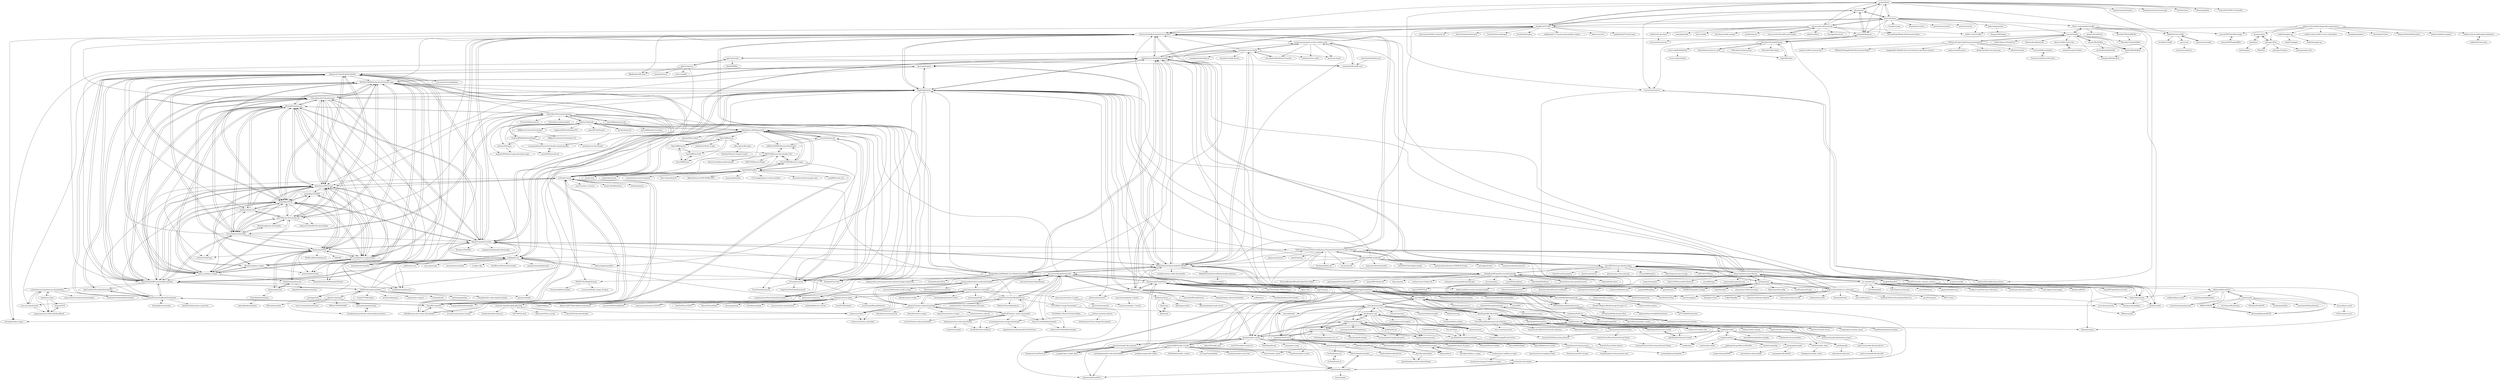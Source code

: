 digraph G {
"pushshift/api" -> "dmarx/psaw"
"pushshift/api" -> "mattpodolak/pmaw"
"pushshift/api" -> "praw-dev/praw"
"pushshift/api" -> "Watchful1/PushshiftDumps"
"pushshift/api" -> "JosephLai241/URS"
"pushshift/api" -> "cjhutto/vaderSentiment" ["e"=1]
"pushshift/api" -> "JustAnotherArchivist/snscrape" ["e"=1]
"pushshift/api" -> "Serene-Arc/bulk-downloader-for-reddit"
"pushshift/api" -> "voussoir/timesearch"
"pushshift/api" -> "libertysoft3/reddit-html-archiver"
"pushshift/api" -> "DocNow/twarc" ["e"=1]
"pushshift/api" -> "not-an-aardvark/snoowrap"
"pushshift/api" -> "dfreelon/pyktok" ["e"=1]
"pushshift/api" -> "JubbeArt/removeddit"
"pushshift/api" -> "echen102/COVID-19-TweetIDs" ["e"=1]
"nicohman/rust-wildbow-scraper" -> "nicohman/reimagined-wildbow-scraper"
"nicohman/rust-wildbow-scraper" -> "domenic/worm-scraper"
"otwcode/otwarchive" -> "wendytg/ao3_api"
"otwcode/otwarchive" -> "JimmXinu/FanFicFare"
"otwcode/otwarchive" -> "radiolarian/AO3Scraper"
"otwcode/otwarchive" -> "jsmnbom/ao3-enhancements"
"otwcode/otwarchive" -> "new-xkit/XKit"
"otwcode/otwarchive" -> "nianeyna/ao3downloader"
"otwcode/otwarchive" -> "alexwlchan/ao3"
"otwcode/otwarchive" -> "dreamwidth/dreamwidth"
"otwcode/otwarchive" -> "neocities/neocities" ["e"=1]
"otwcode/otwarchive" -> "AprilSylph/XKit-Rewritten"
"otwcode/otwarchive" -> "waylaidwanderer/FicSave"
"otwcode/otwarchive" -> "fandomstats/toastystats"
"otwcode/otwarchive" -> "klembot/twinejs" ["e"=1]
"otwcode/otwarchive" -> "GiovanH/unofficial-homestuck-collection"
"otwcode/otwarchive" -> "smilli/fanfiction"
"simon987/awesome-datahoarding" -> "roboyoshi/datacurator-filetree"
"simon987/awesome-datahoarding" -> "TheFrenchGhosty/TheFrenchGhostys-Ultimate-YouTube-DL-Scripts-Collection"
"simon987/awesome-datahoarding" -> "KoalaBear84/OpenDirectoryDownloader"
"simon987/awesome-datahoarding" -> "iipc/awesome-web-archiving" ["e"=1]
"simon987/awesome-datahoarding" -> "CorentinB/DeepSort"
"simon987/awesome-datahoarding" -> "ArchiveTeam/grab-site" ["e"=1]
"simon987/awesome-datahoarding" -> "shadowmoose/RedditDownloader"
"simon987/awesome-datahoarding" -> "okhosting/awesome-storage" ["e"=1]
"simon987/awesome-datahoarding" -> "RipMeApp/ripme"
"simon987/awesome-datahoarding" -> "CHEF-KOCH/Warez" ["e"=1]
"simon987/awesome-datahoarding" -> "SpamVerse/Piratezparty" ["e"=1]
"simon987/awesome-datahoarding" -> "chibicitiberiu/ytsm"
"simon987/awesome-datahoarding" -> "plexdrive/plexdrive" ["e"=1]
"simon987/awesome-datahoarding" -> "bardisty/ytdlrc"
"simon987/awesome-datahoarding" -> "sist2app/sist2"
"JubbeArt/removeddit" -> "gurnec/removeddit"
"JubbeArt/removeddit" -> "reveddit/reveddit"
"JubbeArt/removeddit" -> "snew/snew"
"yboetz/motd" -> "RIKRUS/MOTD"
"yboetz/motd" -> "Heholord/FalconStats"
"yboetz/motd" -> "HermannBjorgvin/MOTD"
"yboetz/motd" -> "bcyran/fancy-motd"
"yboetz/motd" -> "40Cakes/PlexMOTD"
"yboetz/motd" -> "mohabaks/dotfiles" ["e"=1]
"yboetz/motd" -> "taylorthurlow/panda-motd"
"yboetz/motd" -> "rmountjoy92/DashMachine" ["e"=1]
"yboetz/motd" -> "chvvkumar/Monitoring" ["e"=1]
"shichao-an/twitter-photos" -> "krishh-konar/Twitter-Image-Downloader"
"shichao-an/twitter-photos" -> "morinokami/twitter-image-downloader"
"bitbybyte/fantiadl" -> "itskenny0/dumpia"
"bitbybyte/fantiadl" -> "EndlessMISAKA/AtelierMisaka"
"bitbybyte/fantiadl" -> "suzumiyahifumi/Fantia-Downloader-tampermonkey"
"bitbybyte/fantiadl" -> "AlexCSDev/PatreonDownloader"
"bitbybyte/fantiadl" -> "xuejianxianzun/PixivFanboxDownloader" ["e"=1]
"bitbybyte/fantiadl" -> "mnao305/fantia-dl-tool"
"bitbybyte/fantiadl" -> "AlphaSlayer1964/kemono-dl"
"bitbybyte/fantiadl" -> "L4cache/kemono-dl"
"bitbybyte/fantiadl" -> "KJHJason/Cultured-Downloader"
"bitbybyte/fantiadl" -> "Nandaka/PixivUtil2" ["e"=1]
"bitbybyte/fantiadl" -> "hareku/fanbox-dl"
"bitbybyte/fantiadl" -> "wappenull/DLSiteDumperGUI" ["e"=1]
"bitbybyte/fantiadl" -> "Ovear/kemono-dl"
"bitbybyte/fantiadl" -> "hepokon365/fantia-image-download-script"
"bitbybyte/fantiadl" -> "typcn/DLSiteDumper" ["e"=1]
"UltimaHoarder/UltimaScraper" -> "DIGITALCRIMINAL/ArchivedUltimaScraper"
"UltimaHoarder/UltimaScraper" -> "k0rnh0li0/onlyfans-dl"
"UltimaHoarder/UltimaScraper" -> "datawhores/OF-Scraper"
"UltimaHoarder/UltimaScraper" -> "sim0n00ps/OF-DL"
"UltimaHoarder/UltimaScraper" -> "Jules-WinnfieldX/CyberDropDownloader"
"UltimaHoarder/UltimaScraper" -> "RipMeApp/ripme"
"UltimaHoarder/UltimaScraper" -> "M-rcus/OnlyFans-Cookie-Helper"
"UltimaHoarder/UltimaScraper" -> "Hashirama/OFDL"
"UltimaHoarder/UltimaScraper" -> "Avnsx/fansly-downloader"
"UltimaHoarder/UltimaScraper" -> "taux1c/onlyfans-scraper"
"UltimaHoarder/UltimaScraper" -> "AAndyProgram/SCrawler"
"UltimaHoarder/UltimaScraper" -> "mikf/gallery-dl"
"UltimaHoarder/UltimaScraper" -> "instaloader/instaloader" ["e"=1]
"UltimaHoarder/UltimaScraper" -> "tonikelope/megabasterd" ["e"=1]
"UltimaHoarder/UltimaScraper" -> "stashapp/stash" ["e"=1]
"4pr0n/ripme" -> "RipMeApp/ripme"
"4pr0n/ripme" -> "shadowmoose/RedditDownloader"
"4pr0n/ripme" -> "HoverHell/RedditImageGrab"
"4pr0n/ripme" -> "johanneszab/TumblThree"
"4pr0n/ripme" -> "NSchrading/redditDataExtractor"
"4pr0n/ripme" -> "althonos/InstaLooter" ["e"=1]
"4pr0n/ripme" -> "4pr0n/irarchives"
"4pr0n/ripme" -> "Nandaka/DanbooruDownloader" ["e"=1]
"4pr0n/ripme" -> "mmozeiko/RcloneBrowser" ["e"=1]
"4pr0n/ripme" -> "Serene-Arc/bulk-downloader-for-reddit"
"4pr0n/ripme" -> "MalloyDelacroix/DownloaderForReddit"
"4pr0n/ripme" -> "ArchiveTeam/grab-site" ["e"=1]
"4pr0n/ripme" -> "alexgisby/imgur-album-downloader" ["e"=1]
"4pr0n/ripme" -> "ccd0/4chan-x" ["e"=1]
"4pr0n/ripme" -> "hydrusnetwork/hydrus" ["e"=1]
"Serene-Arc/bulk-downloader-for-reddit" -> "shadowmoose/RedditDownloader"
"Serene-Arc/bulk-downloader-for-reddit" -> "MalloyDelacroix/DownloaderForReddit"
"Serene-Arc/bulk-downloader-for-reddit" -> "RipMeApp/ripme"
"Serene-Arc/bulk-downloader-for-reddit" -> "MonkeyMaster64/Reddit-User-Media-Downloader-Public"
"Serene-Arc/bulk-downloader-for-reddit" -> "mikf/gallery-dl"
"Serene-Arc/bulk-downloader-for-reddit" -> "TheFrenchGhosty/TheFrenchGhostys-Ultimate-YouTube-DL-Scripts-Collection"
"Serene-Arc/bulk-downloader-for-reddit" -> "AAndyProgram/SCrawler"
"Serene-Arc/bulk-downloader-for-reddit" -> "BlipRanger/bdfr-html"
"Serene-Arc/bulk-downloader-for-reddit" -> "Jules-WinnfieldX/CyberDropDownloader"
"Serene-Arc/bulk-downloader-for-reddit" -> "JosephLai241/URS"
"Serene-Arc/bulk-downloader-for-reddit" -> "p-ranav/saveddit"
"Serene-Arc/bulk-downloader-for-reddit" -> "DIGITALCRIMINAL/ArchivedUltimaScraper"
"Serene-Arc/bulk-downloader-for-reddit" -> "instaloader/instaloader" ["e"=1]
"Serene-Arc/bulk-downloader-for-reddit" -> "nooneswarup/export-archive-reddit-saved"
"Serene-Arc/bulk-downloader-for-reddit" -> "UltimaHoarder/UltimaScraper"
"KoalaBear84/OpenDirectoryDownloader" -> "Devaro3/awesome-opendirectories"
"KoalaBear84/OpenDirectoryDownloader" -> "simon987/awesome-datahoarding"
"KoalaBear84/OpenDirectoryDownloader" -> "TheFrenchGhosty/TheFrenchGhostys-Ultimate-YouTube-DL-Scripts-Collection"
"KoalaBear84/OpenDirectoryDownloader" -> "atlonxp/recursive-goIndex-downloader" ["e"=1]
"KoalaBear84/OpenDirectoryDownloader" -> "gnur/demeter"
"KoalaBear84/OpenDirectoryDownloader" -> "alx-xlx/goindex" ["e"=1]
"KoalaBear84/OpenDirectoryDownloader" -> "xyou365/AutoRclone" ["e"=1]
"KoalaBear84/OpenDirectoryDownloader" -> "ohhsodead/FileMasta" ["e"=1]
"KoalaBear84/OpenDirectoryDownloader" -> "ParveenBhadooOfficial/Google-Drive-Index" ["e"=1]
"KoalaBear84/OpenDirectoryDownloader" -> "fangfufu/httpdirfs"
"KoalaBear84/OpenDirectoryDownloader" -> "Spazzlo/folderclone" ["e"=1]
"KoalaBear84/OpenDirectoryDownloader" -> "gautamajay52/TorrentLeech-Gdrive" ["e"=1]
"KoalaBear84/OpenDirectoryDownloader" -> "manuGMG/1fichier-dl" ["e"=1]
"KoalaBear84/OpenDirectoryDownloader" -> "donwa/gclone" ["e"=1]
"KoalaBear84/OpenDirectoryDownloader" -> "roshanconnor123/gd-utils" ["e"=1]
"0x90d/videoduplicatefinder" -> "kristiankoskimaki/vidupe"
"0x90d/videoduplicatefinder" -> "ermig1979/AntiDupl" ["e"=1]
"0x90d/videoduplicatefinder" -> "arsenetar/dupeguru" ["e"=1]
"0x90d/videoduplicatefinder" -> "qarmin/czkawka" ["e"=1]
"0x90d/videoduplicatefinder" -> "Jules-WinnfieldX/CyberDropDownloader"
"0x90d/videoduplicatefinder" -> "RipMeApp/ripme"
"0x90d/videoduplicatefinder" -> "mikf/gallery-dl"
"0x90d/videoduplicatefinder" -> "datawhores/OF-Scraper"
"0x90d/videoduplicatefinder" -> "pixop/video-compare" ["e"=1]
"0x90d/videoduplicatefinder" -> "stashapp/stash" ["e"=1]
"0x90d/videoduplicatefinder" -> "akamhy/videohash"
"0x90d/videoduplicatefinder" -> "hitchao/Jvedio" ["e"=1]
"0x90d/videoduplicatefinder" -> "idealo/imagededup" ["e"=1]
"0x90d/videoduplicatefinder" -> "AAndyProgram/SCrawler"
"0x90d/videoduplicatefinder" -> "jlesage/docker-video-duplicate-finder"
"fangfufu/httpdirfs" -> "KoalaBear84/OpenDirectoryDownloader"
"fangfufu/httpdirfs" -> "chibicitiberiu/ytsm"
"fangfufu/httpdirfs" -> "simon987/opendirectories-bot"
"fangfufu/httpdirfs" -> "bibanon/tubeup" ["e"=1]
"Heholord/FalconStats" -> "yboetz/motd"
"Heholord/FalconStats" -> "taylorthurlow/panda-motd"
"Heholord/FalconStats" -> "HermannBjorgvin/MOTD"
"Heholord/FalconStats" -> "nullbleed/fancy-motd"
"Heholord/FalconStats" -> "chibicitiberiu/ytsm"
"Heholord/FalconStats" -> "sco01/homelablabelmaker"
"Heholord/FalconStats" -> "RIKRUS/MOTD"
"voussoir/timesearch" -> "libertysoft3/reddit-html-archiver"
"voussoir/timesearch" -> "pl77/redditPostArchiver"
"csu/export-saved-reddit" -> "mavispuford/RedditSaveTransfer"
"csu/export-saved-reddit" -> "nooneswarup/export-archive-reddit-saved"
"csu/export-saved-reddit" -> "shadowmoose/RedditDownloader"
"csu/export-saved-reddit" -> "karlicoss/rexport"
"csu/export-saved-reddit" -> "pvik/saved-for-reddit"
"csu/export-saved-reddit" -> "samirelanduk/reddit-save"
"csu/export-saved-reddit" -> "manojkarthick/reddsaver"
"csu/export-saved-reddit" -> "NSchrading/redditDataExtractor"
"csu/export-saved-reddit" -> "MalloyDelacroix/DownloaderForReddit"
"csu/export-saved-reddit" -> "aplotor/eternity"
"csu/export-saved-reddit" -> "dessalines/reddit-history"
"csu/export-saved-reddit" -> "Serene-Arc/bulk-downloader-for-reddit"
"dmarx/psaw" -> "mattpodolak/pmaw"
"dmarx/psaw" -> "pushshift/api"
"dmarx/psaw" -> "praw-dev/praw"
"dmarx/psaw" -> "voussoir/timesearch"
"dmarx/psaw" -> "JosephLai241/URS"
"nooneswarup/export-archive-reddit-saved" -> "csu/export-saved-reddit"
"nooneswarup/export-archive-reddit-saved" -> "samirelanduk/reddit-save"
"nooneswarup/export-archive-reddit-saved" -> "karlicoss/rexport"
"nooneswarup/export-archive-reddit-saved" -> "p-ranav/saveddit"
"nooneswarup/export-archive-reddit-saved" -> "pvik/saved-for-reddit"
"nooneswarup/export-archive-reddit-saved" -> "mavispuford/RedditSaveTransfer"
"atesh/XKit" -> "new-xkit/XKit"
"blackjack4494/youtube-dlc" -> "blackjack4494/yt-dlc" ["e"=1]
"blackjack4494/youtube-dlc" -> "TheFrenchGhosty/TheFrenchGhostys-Ultimate-YouTube-DL-Scripts-Collection"
"blackjack4494/youtube-dlc" -> "parzulpan/livebox" ["e"=1]
"blackjack4494/youtube-dlc" -> "shadowmoose/RedditDownloader"
"blackjack4494/youtube-dlc" -> "simon987/awesome-datahoarding"
"blackjack4494/youtube-dlc" -> "RipMeApp/ripme"
"blackjack4494/youtube-dlc" -> "axcore/tartube" ["e"=1]
"blackjack4494/youtube-dlc" -> "synox/youtube-dl-interactive" ["e"=1]
"blackjack4494/youtube-dlc" -> "Spazzlo/folderclone" ["e"=1]
"blackjack4494/youtube-dlc" -> "Serene-Arc/bulk-downloader-for-reddit"
"blackjack4494/youtube-dlc" -> "mayeaux/videodownloader" ["e"=1]
"blackjack4494/youtube-dlc" -> "KoalaBear84/OpenDirectoryDownloader"
"blackjack4494/youtube-dlc" -> "ZeroQI/YouTube-Agent.bundle" ["e"=1]
"blackjack4494/youtube-dlc" -> "parnexcodes/widevine-L3-WEB-DL-Script" ["e"=1]
"blackjack4494/youtube-dlc" -> "MalloyDelacroix/DownloaderForReddit"
"Imgur/imgurpython" -> "Damgaard/PyImgur"
"findix/ArtStationDownloader" -> "winkidney/PickTrue"
"findix/ArtStationDownloader" -> "sentouki/Artify"
"findix/ArtStationDownloader" -> "kent-lee/artstation-scraper"
"JosephLai241/URS" -> "shadowmoose/RedditDownloader"
"JosephLai241/URS" -> "ScriptSmith/socialreaper" ["e"=1]
"JosephLai241/URS" -> "Serene-Arc/bulk-downloader-for-reddit"
"JosephLai241/URS" -> "praw-dev/praw"
"JosephLai241/URS" -> "dmarx/psaw"
"JosephLai241/URS" -> "ScriptSmith/reaper" ["e"=1]
"JosephLai241/URS" -> "MalloyDelacroix/DownloaderForReddit"
"JosephLai241/URS" -> "shaikhsajid1111/social-media-profile-scrapers" ["e"=1]
"JosephLai241/URS" -> "mattpodolak/pmaw"
"JosephLai241/URS" -> "datavorous/yars"
"JosephLai241/URS" -> "pushshift/api"
"JosephLai241/URS" -> "jonbakerfish/TweetScraper" ["e"=1]
"JosephLai241/URS" -> "elvisyjlin/media-scraper" ["e"=1]
"JosephLai241/URS" -> "pistocop/subreddit-comments-dl"
"JosephLai241/URS" -> "bernsteining/instaloctrack" ["e"=1]
"TumblThreeApp/TumblThree" -> "johanneszab/TumblThree"
"TumblThreeApp/TumblThree" -> "bbolli/tumblr-utils"
"TumblThreeApp/TumblThree" -> "AprilSylph/XKit-Rewritten"
"TumblThreeApp/TumblThree" -> "furyutei/twMediaDownloader"
"TumblThreeApp/TumblThree" -> "Emphasia/TumblThree-zh"
"TumblThreeApp/TumblThree" -> "MalloyDelacroix/DownloaderForReddit"
"TumblThreeApp/TumblThree" -> "enchanted-sword/dashboard-unfucker"
"TumblThreeApp/TumblThree" -> "johanneszab/TumblTwo"
"TumblThreeApp/TumblThree" -> "RipMeApp/ripme"
"TumblThreeApp/TumblThree" -> "dixudx/tumblr-crawler"
"TumblThreeApp/TumblThree" -> "Liru/tumblr-downloader"
"TumblThreeApp/TumblThree" -> "new-xkit/XKit"
"TumblThreeApp/TumblThree" -> "HDoujinDownloader/HDoujinDownloader" ["e"=1]
"TumblThreeApp/TumblThree" -> "cebtenzzre/tumblr-utils"
"TumblThreeApp/TumblThree" -> "neuro-sys/tumblr-likes-downloader"
"kemayo/leech" -> "domenic/worm-scraper"
"dmn001/youtube_channel_archiver" -> "TheFrenchGhosty/TheFrenchGhostys-Ultimate-YouTube-DL-Scripts-Collection"
"dmn001/youtube_channel_archiver" -> "ankenyr/jellyfin-youtube-metadata-plugin" ["e"=1]
"dmn001/youtube_channel_archiver" -> "chibicitiberiu/ytsm"
"dmn001/youtube_channel_archiver" -> "bardisty/ytdlrc"
"dmn001/youtube_channel_archiver" -> "bibanon/tubeup" ["e"=1]
"chibicitiberiu/ytsm" -> "theaquacadet/pillager"
"chibicitiberiu/ytsm" -> "bardisty/ytdlrc"
"NC22/KellyC-Image-Downloader" -> "sentouki/Artify"
"NC22/KellyC-Image-Downloader" -> "NC22/KellyC-Show-YouTube-Dislikes"
"Watchful1/RemindMeBot" -> "Watchful1/UpdateMeBot"
"winkidney/PickTrue" -> "findix/ArtStationDownloader"
"winkidney/PickTrue" -> "staugur/grab_huaban_board"
"winkidney/PickTrue" -> "apsun/GoogleImageShell"
"winkidney/PickTrue" -> "darrenfantasy/image_crawler"
"waylaidwanderer/FicSave" -> "JimmXinu/FanFicFare"
"waylaidwanderer/FicSave" -> "kemayo/leech"
"waylaidwanderer/FicSave" -> "FanfictionBot/reddit-ffn-bot"
"waylaidwanderer/FicSave" -> "FicHub/fichub.net"
"SIlver--/remindmebot-reddit" -> "janpetryk/reddit-bot"
"SIlver--/remindmebot-reddit" -> "Watchful1/RemindMeBot"
"SIlver--/remindmebot-reddit" -> "JubbeArt/removeddit"
"SIlver--/remindmebot-reddit" -> "voussoir/reddit"
"SIlver--/remindmebot-reddit" -> "justcool393/TotesMessenger"
"SIlver--/remindmebot-reddit" -> "SmBe19/RedditBots"
"RIKRUS/MOTD" -> "HermannBjorgvin/MOTD"
"skeetzo/onlysnarf" -> "ThomHollands/onlyfans"
"skeetzo/onlysnarf" -> "Zekh/OnlyfansSearcher"
"skeetzo/onlysnarf" -> "Hashirama/OFDL"
"easychen/tumblr-like-exporter" -> "Emphasia/TumblThree-zh"
"easychen/tumblr-like-exporter" -> "cyang812/get_tumblr_likes"
"cyang812/get_tumblr_likes" -> "easychen/tumblr-like-exporter"
"Emphasia/TumblThree-zh" -> "johanneszab/TumblThree"
"Emphasia/TumblThree-zh" -> "easychen/tumblr-like-exporter"
"libertysoft3/reddit-html-archiver" -> "voussoir/timesearch"
"javierarce/tumblr-liked-photos-export" -> "zigotica/tumblr-full-backup"
"javierarce/tumblr-liked-photos-export" -> "andrscrrn/tumblr-lks-downldr-cli"
"corbindavenport/tootbot" -> "rhiever/reddit-twitter-bot"
"kristiankoskimaki/vidupe" -> "theophanemayaud/video-simili-duplicate-cleaner"
"kristiankoskimaki/vidupe" -> "0x90d/videoduplicatefinder"
"illuminatedwax/pesterchum" -> "winterClover/Pesterchum-Discord-Theme"
"illuminatedwax/pesterchum" -> "henry232323/Pesterchum-Discord"
"wendytg/ao3_api" -> "alexwlchan/ao3"
"wendytg/ao3_api" -> "radiolarian/AO3Scraper"
"wendytg/ao3_api" -> "mxamber/ScrapingFromOurOwn"
"wendytg/ao3_api" -> "jsmnbom/ao3-enhancements"
"wendytg/ao3_api" -> "nianeyna/ao3downloader"
"wendytg/ao3_api" -> "niacdoial/AO3-stylish-downloader"
"wendytg/ao3_api" -> "fandomstats/toastystats"
"wendytg/ao3_api" -> "teresachenec/ao3wrapped"
"wendytg/ao3_api" -> "otwcode/otwarchive"
"wendytg/ao3_api" -> "tessmonical/ao3-bookmark-getter"
"fanxy121/twMediaDownloader" -> "yakisova41/twMediaDownloader"
"HermannBjorgvin/MOTD" -> "RIKRUS/MOTD"
"niacdoial/AO3-stylish-downloader" -> "KristalC/Easy-Fanfic-Library"
"trentrand/KarmaInfinity" -> "DestructiveInfluence/StarVote"
"4pr0n/irarchives" -> "4pr0n/rip"
"4pr0n/irarchives" -> "4pr0n/gonewilder"
"4pr0n/irarchives" -> "4pr0n/rip3"
"4pr0n/irarchives" -> "Madoshakalaka/unsafe-search"
"4pr0n/rip3" -> "4pr0n/rip"
"itskenny0/dumpia" -> "hepokon365/fantia-image-download-script"
"mikf/gallery-dl" -> "RipMeApp/ripme"
"mikf/gallery-dl" -> "instaloader/instaloader" ["e"=1]
"mikf/gallery-dl" -> "Bionus/imgbrd-grabber" ["e"=1]
"mikf/gallery-dl" -> "qarmin/czkawka" ["e"=1]
"mikf/gallery-dl" -> "Nandaka/PixivUtil2" ["e"=1]
"mikf/gallery-dl" -> "yt-dlp/yt-dlp" ["e"=1]
"mikf/gallery-dl" -> "hydrusnetwork/hydrus" ["e"=1]
"mikf/gallery-dl" -> "KurtBestor/Hitomi-Downloader" ["e"=1]
"mikf/gallery-dl" -> "Jules-WinnfieldX/CyberDropDownloader"
"mikf/gallery-dl" -> "manga-download/hakuneko" ["e"=1]
"mikf/gallery-dl" -> "mifi/lossless-cut" ["e"=1]
"mikf/gallery-dl" -> "mpv-player/mpv" ["e"=1]
"mikf/gallery-dl" -> "tonikelope/megabasterd" ["e"=1]
"mikf/gallery-dl" -> "streamlink/streamlink" ["e"=1]
"mikf/gallery-dl" -> "Serene-Arc/bulk-downloader-for-reddit"
"jsmnbom/ao3-enhancements" -> "Dramatycznie/AO3_Scraper"
"jsmnbom/ao3-enhancements" -> "nyxmidnight/ao3tagsfonts"
"jsmnbom/ao3-enhancements" -> "duckdotapk/ao3-enhancement-suite"
"jsmnbom/ao3-enhancements" -> "kaerstyne/ao3-wrangling-scripts"
"sist2app/sist2" -> "diskoverdata/diskover-community"
"sist2app/sist2" -> "LodestoneHQ/lodestone" ["e"=1]
"sist2app/sist2" -> "simon987/awesome-datahoarding"
"sist2app/sist2" -> "sergix44/XBackBone" ["e"=1]
"sist2app/sist2" -> "tubearchivist/tubearchivist" ["e"=1]
"sist2app/sist2" -> "StuffAnThings/qbit_manage" ["e"=1]
"sist2app/sist2" -> "eikek/docspell" ["e"=1]
"sist2app/sist2" -> "jbruchon/jdupes" ["e"=1]
"sist2app/sist2" -> "seanmorley15/AdventureLog" ["e"=1]
"sist2app/sist2" -> "roboyoshi/datacurator-filetree"
"sist2app/sist2" -> "Webreaper/Damselfly" ["e"=1]
"sist2app/sist2" -> "TechPerplexed/Gooby" ["e"=1]
"sist2app/sist2" -> "tborychowski/self-hosted-cookbook" ["e"=1]
"sist2app/sist2" -> "themepark-dev/theme.park" ["e"=1]
"sist2app/sist2" -> "TheFrenchGhosty/TheFrenchGhostys-Ultimate-YouTube-DL-Scripts-Collection"
"EltonChou/TwitterMediaHarvest" -> "mmpx12/twitter-media-downloader"
"EltonChou/TwitterMediaHarvest" -> "furyutei/twMediaDownloader"
"EltonChou/TwitterMediaHarvest" -> "Flkalas/TwitterMediaAssist"
"EltonChou/TwitterMediaHarvest" -> "Spark-NF/twitter_media_downloader"
"EltonChou/TwitterMediaHarvest" -> "notFaad/coom-dl"
"EltonChou/TwitterMediaHarvest" -> "mstfsnc/twitter-video-downloader-extension" ["e"=1]
"EltonChou/TwitterMediaHarvest" -> "NC22/KellyC-Image-Downloader"
"Jules-WinnfieldX/CyberDropDownloader" -> "jbsparrow/CyberDropDownloader"
"Jules-WinnfieldX/CyberDropDownloader" -> "datawhores/OF-Scraper"
"Jules-WinnfieldX/CyberDropDownloader" -> "DIGITALCRIMINAL/ArchivedUltimaScraper"
"Jules-WinnfieldX/CyberDropDownloader" -> "PaaaulZ/CyberdropBunkrDownloader"
"Jules-WinnfieldX/CyberDropDownloader" -> "sim0n00ps/OF-DL"
"Jules-WinnfieldX/CyberDropDownloader" -> "SkyCloudDev/ForumPostDownloader"
"Jules-WinnfieldX/CyberDropDownloader" -> "mikf/gallery-dl"
"Jules-WinnfieldX/CyberDropDownloader" -> "RipMeApp/ripme"
"Jules-WinnfieldX/CyberDropDownloader" -> "UltimaHoarder/UltimaScraper"
"Jules-WinnfieldX/CyberDropDownloader" -> "tonikelope/megabasterd" ["e"=1]
"Jules-WinnfieldX/CyberDropDownloader" -> "k0rnh0li0/onlyfans-dl"
"Jules-WinnfieldX/CyberDropDownloader" -> "AAndyProgram/SCrawler"
"Jules-WinnfieldX/CyberDropDownloader" -> "Avnsx/fansly-downloader"
"Jules-WinnfieldX/CyberDropDownloader" -> "0x90d/videoduplicatefinder"
"Jules-WinnfieldX/CyberDropDownloader" -> "cyberdrop-me/cyberdrop.me-downloaders"
"awesome-doge/breaking-gfw-book" -> "Thisal-D/PyTube-Downloader" ["e"=1]
"awesome-doge/breaking-gfw-book" -> "charlieethan/firewall-proxy" ["e"=1]
"awesome-doge/breaking-gfw-book" -> "0x676e67/js-fuck" ["e"=1]
"awesome-doge/breaking-gfw-book" -> "kakaruoterl/vless_install"
"TheFrenchGhosty/TheFrenchGhostys-Ultimate-YouTube-DL-Scripts-Collection" -> "jmbannon/ytdl-sub" ["e"=1]
"TheFrenchGhosty/TheFrenchGhostys-Ultimate-YouTube-DL-Scripts-Collection" -> "tubearchivist/tubearchivist" ["e"=1]
"TheFrenchGhosty/TheFrenchGhostys-Ultimate-YouTube-DL-Scripts-Collection" -> "ankenyr/jellyfin-youtube-metadata-plugin" ["e"=1]
"TheFrenchGhosty/TheFrenchGhostys-Ultimate-YouTube-DL-Scripts-Collection" -> "simon987/awesome-datahoarding"
"TheFrenchGhosty/TheFrenchGhostys-Ultimate-YouTube-DL-Scripts-Collection" -> "blackjack4494/yt-dlc" ["e"=1]
"TheFrenchGhosty/TheFrenchGhostys-Ultimate-YouTube-DL-Scripts-Collection" -> "Serene-Arc/bulk-downloader-for-reddit"
"TheFrenchGhosty/TheFrenchGhostys-Ultimate-YouTube-DL-Scripts-Collection" -> "KoalaBear84/OpenDirectoryDownloader"
"TheFrenchGhosty/TheFrenchGhostys-Ultimate-YouTube-DL-Scripts-Collection" -> "meeb/tubesync" ["e"=1]
"TheFrenchGhosty/TheFrenchGhostys-Ultimate-YouTube-DL-Scripts-Collection" -> "axcore/tartube" ["e"=1]
"TheFrenchGhosty/TheFrenchGhostys-Ultimate-YouTube-DL-Scripts-Collection" -> "HaveAGitGat/Tdarr" ["e"=1]
"TheFrenchGhosty/TheFrenchGhostys-Ultimate-YouTube-DL-Scripts-Collection" -> "roboyoshi/datacurator-filetree"
"TheFrenchGhosty/TheFrenchGhostys-Ultimate-YouTube-DL-Scripts-Collection" -> "RipMeApp/ripme"
"TheFrenchGhosty/TheFrenchGhostys-Ultimate-YouTube-DL-Scripts-Collection" -> "blackjack4494/youtube-dlc"
"TheFrenchGhosty/TheFrenchGhostys-Ultimate-YouTube-DL-Scripts-Collection" -> "dmn001/youtube_channel_archiver"
"TheFrenchGhosty/TheFrenchGhostys-Ultimate-YouTube-DL-Scripts-Collection" -> "mikf/gallery-dl"
"cyberdrop-me/cyberdrop.me-downloaders" -> "izqalan/cy-client"
"cyberdrop-me/cyberdrop.me-downloaders" -> "evan-sm/cyberdrop-dl"
"cyberdrop-me/cyberdrop.me-downloaders" -> "abyssswatcher/cyberdrop-downloader"
"cyberdrop-me/cyberdrop.me-downloaders" -> "lambwheit/CyberdropDownloader"
"cyberdrop-me/cyberdrop.me-downloaders" -> "magnusjwatson2786/CyberDropMe-dl"
"NSchrading/redditDataExtractor" -> "DrPugsley/Reddit-Archive-Host"
"NSchrading/redditDataExtractor" -> "pl77/redditPostArchiver"
"NSchrading/redditDataExtractor" -> "MalloyDelacroix/DownloaderForReddit"
"NSchrading/redditDataExtractor" -> "HoverHell/RedditImageGrab"
"NSchrading/redditDataExtractor" -> "sJohnsonStoever/redditPostArchiver"
"AlexCSDev/PatreonDownloader" -> "bitbybyte/fantiadl"
"AlexCSDev/PatreonDownloader" -> "patrickkfkan/patreon-dl"
"AlexCSDev/PatreonDownloader" -> "EndlessMISAKA/AtelierMisaka"
"AlexCSDev/PatreonDownloader" -> "xuejianxianzun/PixivFanboxDownloader" ["e"=1]
"AlexCSDev/PatreonDownloader" -> "PrivateGER/patreon-dl"
"AlexCSDev/PatreonDownloader" -> "sneat/patreon-downloader"
"AlexCSDev/PatreonDownloader" -> "DIGITALCRIMINAL/ArchivedUltimaScraper"
"AlexCSDev/PatreonDownloader" -> "AlphaSlayer1964/kemono-dl"
"AlexCSDev/PatreonDownloader" -> "datawhores/OF-Scraper"
"AlexCSDev/PatreonDownloader" -> "k0rnh0li0/onlyfans-dl"
"AlexCSDev/PatreonDownloader" -> "Nandaka/PixivUtil2" ["e"=1]
"AlexCSDev/PatreonDownloader" -> "Foxite/PatreonDownloader"
"AlexCSDev/PatreonDownloader" -> "Avnsx/fansly-downloader"
"AlexCSDev/PatreonDownloader" -> "prof79/fansly-downloader-ng"
"AlexCSDev/PatreonDownloader" -> "hareku/fanbox-dl"
"voussoir/reddit" -> "SmBe19/RedditBots"
"voussoir/reddit" -> "shantnu/RedditBot"
"voussoir/reddit" -> "Damgaard/Reddit-Bots"
"voussoir/reddit" -> "Watchful1/UpdateMeBot"
"voussoir/reddit" -> "SIlver--/remindmebot-reddit"
"voussoir/reddit" -> "rhiever/reddit-twitter-bot"
"voussoir/reddit" -> "MrPowerScripts/reddit-karma-farming-bot"
"voussoir/reddit" -> "praw-dev/prawtools"
"voussoir/reddit" -> "SmBe19/praw-OAuth2Util"
"voussoir/reddit" -> "voussoir/timesearch"
"voussoir/reddit" -> "Deimos/AutoModerator"
"rbxb/place" -> "dynastic/place"
"rbxb/place" -> "chetbox/place"
"izqalan/cy-client" -> "cyberdrop-me/cyberdrop.me-downloaders"
"izqalan/cy-client" -> "Anequit/SCD"
"izqalan/cy-client" -> "magnusjwatson2786/CyberDropMe-dl"
"Hashirama/OFDL" -> "DIGITALCRIMINAL/ArchivedUltimaScraper"
"Hashirama/OFDL" -> "k0rnh0li0/onlyfans-dl"
"Hashirama/OFDL" -> "taux1c/onlyfans-scraper"
"Hashirama/OFDL" -> "M-rcus/OnlyFans-Cookie-Helper"
"Hashirama/OFDL" -> "jordon31/OnlySnap"
"Hashirama/OFDL" -> "skeetzo/onlysnarf"
"Hashirama/OFDL" -> "Zekh/OnlyfansSearcher"
"Hashirama/OFDL" -> "datawhores/OF-Scraper"
"Hashirama/OFDL" -> "sim0n00ps/OF-DL"
"Hashirama/OFDL" -> "MrWh1teR0se/Onlyfans-dl"
"Hashirama/OFDL" -> "montroly/fansyloader"
"Hashirama/OFDL" -> "UltimaHoarder/UltimaScraper"
"Hashirama/OFDL" -> "ofdl/ofdl"
"Hashirama/OFDL" -> "AAndyProgram/SCrawler"
"AprilSylph/XKit-Rewritten" -> "new-xkit/XKit"
"AprilSylph/XKit-Rewritten" -> "enchanted-sword/dashboard-unfucker"
"AprilSylph/XKit-Rewritten" -> "AprilSylph/Palettes-for-Tumblr"
"AprilSylph/XKit-Rewritten" -> "AprilSylph/Outbox-for-Tumblr"
"AprilSylph/XKit-Rewritten" -> "tumblr/docs"
"AprilSylph/XKit-Rewritten" -> "TumblThreeApp/TumblThree"
"AprilSylph/XKit-Rewritten" -> "bbolli/tumblr-utils"
"AprilSylph/XKit-Rewritten" -> "AprilSylph/Filtering-Plus"
"AprilSylph/XKit-Rewritten" -> "GiovanH/unofficial-homestuck-collection"
"AprilSylph/XKit-Rewritten" -> "cebtenzzre/tumblr-utils"
"shantnu/RedditBot" -> "voussoir/reddit"
"shantnu/RedditBot" -> "race2infinity/Reddit-Bot"
"shantnu/RedditBot" -> "SmBe19/RedditBots"
"OpenYiff/Kemono" -> "OpenYiff/Kemono2"
"OpenYiff/Kemono" -> "OpenYiff/Kitsune"
"OpenYiff/Kemono" -> "OpenYiff/PixivUtil2"
"OpenYiff/Kemono" -> "shubham418/yiff_scraper"
"OpenYiff/Kemono" -> "yiffscraper/yiffscraper"
"EndlessMISAKA/AtelierMisaka" -> "suzumiyahifumi/Fantia-Downloader-tampermonkey"
"EndlessMISAKA/AtelierMisaka" -> "bitbybyte/fantiadl"
"EndlessMISAKA/AtelierMisaka" -> "itskenny0/dumpia"
"EndlessMISAKA/AtelierMisaka" -> "sneat/patreon-downloader"
"reddit/node-api-client" -> "trevorsenior/snoocore"
"mengzonefire/twitter-media-downloader" -> "furyutei/twMediaDownloader"
"mengzonefire/twitter-media-downloader" -> "unkmonster/tmd"
"mengzonefire/twitter-media-downloader" -> "mmpx12/twitter-media-downloader"
"mengzonefire/twitter-media-downloader" -> "newrain7803/twitter-media-scraper"
"mengzonefire/twitter-media-downloader" -> "XTsat/rapid-upload-userscript-doc" ["e"=1]
"mengzonefire/twitter-media-downloader" -> "caolvchong-top/twitter_download"
"winterClover/Pesterchum-Discord-Theme" -> "luminaryFlowers/Pesterchum-Discord-Theme"
"M-rcus/OnlyFans-Cookie-Helper" -> "datawhores/OF-Scraper"
"M-rcus/OnlyFans-Cookie-Helper" -> "DIGITALCRIMINAL/ArchivedUltimaScraper"
"M-rcus/OnlyFans-Cookie-Helper" -> "Amenly/onlyfans-scraper"
"M-rcus/OnlyFans-Cookie-Helper" -> "ALonelyJuicebox/OFMetadataToStash" ["e"=1]
"M-rcus/OnlyFans-Cookie-Helper" -> "Hashirama/OFDL"
"M-rcus/OnlyFans-Cookie-Helper" -> "sim0n00ps/OF-DRM"
"M-rcus/OnlyFans-Cookie-Helper" -> "taux1c/onlyfans-scraper"
"M-rcus/OnlyFans-Cookie-Helper" -> "k0rnh0li0/onlyfans-dl"
"M-rcus/OnlyFans-Cookie-Helper" -> "jbsparrow/CyberDropDownloader"
"M-rcus/OnlyFans-Cookie-Helper" -> "montroly/fansyloader"
"M-rcus/OnlyFans-Cookie-Helper" -> "sim0n00ps/OF-DL"
"zigotica/tumblr-full-backup" -> "javierarce/tumblr-liked-photos-export"
"bcyran/fancy-motd" -> "x70b1/motd-on-acid"
"yiffscraper/yiffscraper" -> "Xealeph/Yiff.party-Image-Scraper"
"AprilSylph/Palettes-for-Tumblr" -> "AprilSylph/Filtering-Plus"
"AprilSylph/Palettes-for-Tumblr" -> "AprilSylph/Outbox-for-Tumblr"
"ThomHollands/onlyfans" -> "salmanfleekbiz/onlyfans"
"OpenYiff/Kitsune" -> "OpenYiff/PixivUtil2"
"OpenYiff/Kitsune" -> "OpenYiff/Kemono2"
"k0rnh0li0/onlyfans-dl" -> "DIGITALCRIMINAL/ArchivedUltimaScraper"
"k0rnh0li0/onlyfans-dl" -> "UltimaHoarder/UltimaScraper"
"k0rnh0li0/onlyfans-dl" -> "Voldrix/onlyfans-dl-2"
"k0rnh0li0/onlyfans-dl" -> "datawhores/OF-Scraper"
"k0rnh0li0/onlyfans-dl" -> "Hashirama/OFDL"
"k0rnh0li0/onlyfans-dl" -> "taux1c/onlyfans-scraper"
"k0rnh0li0/onlyfans-dl" -> "M-rcus/OnlyFans-Cookie-Helper"
"k0rnh0li0/onlyfans-dl" -> "Amenly/onlyfans-scraper"
"k0rnh0li0/onlyfans-dl" -> "sim0n00ps/OF-DL"
"k0rnh0li0/onlyfans-dl" -> "jordon31/OnlySnap"
"k0rnh0li0/onlyfans-dl" -> "Jules-WinnfieldX/CyberDropDownloader"
"k0rnh0li0/onlyfans-dl" -> "AAndyProgram/SCrawler"
"k0rnh0li0/onlyfans-dl" -> "Avnsx/fansly-downloader"
"k0rnh0li0/onlyfans-dl" -> "montroly/fansyloader"
"k0rnh0li0/onlyfans-dl" -> "AlexCSDev/PatreonDownloader"
"nianeyna/ao3downloader" -> "radiolarian/AO3Scraper"
"nianeyna/ao3downloader" -> "610yilingliu/download_ao3_v2" ["e"=1]
"nianeyna/ao3downloader" -> "jsmnbom/ao3-enhancements"
"nianeyna/ao3downloader" -> "fandomstats/toastystats"
"nianeyna/ao3downloader" -> "JimmXinu/FanFicFare"
"nianeyna/ao3downloader" -> "wendytg/ao3_api"
"nianeyna/ao3downloader" -> "niacdoial/AO3-stylish-downloader"
"nianeyna/ao3downloader" -> "tessmonical/ao3-bookmark-getter"
"nianeyna/ao3downloader" -> "IshtarTang/lofterSpider" ["e"=1]
"mmpx12/twitter-media-downloader" -> "EltonChou/TwitterMediaHarvest"
"mmpx12/twitter-media-downloader" -> "Spark-NF/twitter_media_downloader"
"mmpx12/twitter-media-downloader" -> "n0madic/twitter-scraper" ["e"=1]
"mmpx12/twitter-media-downloader" -> "imperatrona/twitter-scraper" ["e"=1]
"mmpx12/twitter-media-downloader" -> "furyutei/twMediaDownloader"
"mmpx12/twitter-media-downloader" -> "caolvchong-top/twitter_download"
"mmpx12/twitter-media-downloader" -> "mengzonefire/twitter-media-downloader"
"mmpx12/twitter-media-downloader" -> "AAndyProgram/SCrawler"
"mmpx12/twitter-media-downloader" -> "inteoryx/twitter-video-dl"
"mmpx12/twitter-media-downloader" -> "HoloArchivists/twspace-dl" ["e"=1]
"mmpx12/twitter-media-downloader" -> "unkmonster/tmd"
"reddit-archive/reddit-plugin-thebutton" -> "reddit/thebutton-data"
"JimmXinu/FanFicFare" -> "Flameish/Novel-Grabber" ["e"=1]
"JimmXinu/FanFicFare" -> "waylaidwanderer/FicSave"
"JimmXinu/FanFicFare" -> "dteviot/WebToEpub" ["e"=1]
"JimmXinu/FanFicFare" -> "nianeyna/ao3downloader"
"JimmXinu/FanFicFare" -> "kemayo/leech"
"JimmXinu/FanFicFare" -> "dipu-bd/lightnovel-crawler" ["e"=1]
"JimmXinu/FanFicFare" -> "MrTyton/AutomatedFanfic"
"JimmXinu/FanFicFare" -> "otwcode/otwarchive"
"JimmXinu/FanFicFare" -> "wendytg/ao3_api"
"JimmXinu/FanFicFare" -> "domenic/worm-scraper"
"JimmXinu/FanFicFare" -> "radiolarian/AO3Scraper"
"JimmXinu/FanFicFare" -> "jsmnbom/ao3-enhancements"
"JimmXinu/FanFicFare" -> "JimmXinu/EpubMerge"
"JimmXinu/FanFicFare" -> "nsapa/fanfictionnet_ff_proxy"
"JimmXinu/FanFicFare" -> "new-xkit/XKit"
"Amenly/onlyfans-scraper" -> "M-rcus/OnlyFans-Cookie-Helper"
"Amenly/onlyfans-scraper" -> "taux1c/onlyfans-scraper"
"Amenly/onlyfans-scraper" -> "datawhores/OF-Scraper"
"Amenly/onlyfans-scraper" -> "k0rnh0li0/onlyfans-dl"
"Amenly/onlyfans-scraper" -> "DIGITALCRIMINAL/ArchivedUltimaScraper"
"Amenly/onlyfans-scraper" -> "montroly/fansyloader"
"akamhy/videohash" -> "4ML-platform/ndvr"
"akamhy/videohash" -> "theophanemayaud/video-simili-duplicate-cleaner"
"akamhy/videohash" -> "kristiankoskimaki/vidupe"
"akamhy/videohash" -> "mever-team/distill-and-select" ["e"=1]
"akamhy/videohash" -> "MKLab-ITI/FIVR-200K" ["e"=1]
"evan-sm/cyberdrop-dl" -> "cyberdrop-me/cyberdrop.me-downloaders"
"evan-sm/cyberdrop-dl" -> "magnusjwatson2786/CyberDropMe-dl"
"theophanemayaud/video-simili-duplicate-cleaner" -> "kristiankoskimaki/vidupe"
"HoverHell/RedditImageGrab" -> "NSchrading/redditDataExtractor"
"HoverHell/RedditImageGrab" -> "MalloyDelacroix/DownloaderForReddit"
"HoverHell/RedditImageGrab" -> "rhiever/reddit-analysis"
"HoverHell/RedditImageGrab" -> "praw-dev/prawtools"
"HoverHell/RedditImageGrab" -> "2hands10fingers/Reddit-Image-Scraper-1.0"
"Motyldrogi/fansly-downloader" -> "prof79/fansly-downloader-ng"
"Motyldrogi/fansly-downloader" -> "Avnsx/fansly-downloader"
"Voldrix/onlyfans-dl-2" -> "k0rnh0li0/onlyfans-dl"
"Voldrix/onlyfans-dl-2" -> "sim0n00ps/OF-DRM"
"Voldrix/onlyfans-dl-2" -> "jordon31/OnlySnap"
"Voldrix/onlyfans-dl-2" -> "prof79/fansly-downloader-ng"
"Voldrix/onlyfans-dl-2" -> "sim0n00ps/OF-DL"
"Voldrix/onlyfans-dl-2" -> "datawhores/OF-Scraper"
"mattpodolak/pmaw" -> "dmarx/psaw"
"mattpodolak/pmaw" -> "Watchful1/PushshiftDumps"
"Devaro3/awesome-opendirectories" -> "KoalaBear84/OpenDirectoryDownloader"
"Devaro3/awesome-opendirectories" -> "yogsec/OSINT-Tools" ["e"=1]
"DIGITALCRIMINAL/ArchivedUltimaScraper" -> "datawhores/OF-Scraper"
"DIGITALCRIMINAL/ArchivedUltimaScraper" -> "UltimaHoarder/UltimaScraper"
"DIGITALCRIMINAL/ArchivedUltimaScraper" -> "taux1c/onlyfans-scraper"
"DIGITALCRIMINAL/ArchivedUltimaScraper" -> "k0rnh0li0/onlyfans-dl"
"DIGITALCRIMINAL/ArchivedUltimaScraper" -> "M-rcus/OnlyFans-Cookie-Helper"
"DIGITALCRIMINAL/ArchivedUltimaScraper" -> "sim0n00ps/OF-DL"
"DIGITALCRIMINAL/ArchivedUltimaScraper" -> "Hashirama/OFDL"
"DIGITALCRIMINAL/ArchivedUltimaScraper" -> "Jules-WinnfieldX/CyberDropDownloader"
"DIGITALCRIMINAL/ArchivedUltimaScraper" -> "Avnsx/fansly-downloader"
"DIGITALCRIMINAL/ArchivedUltimaScraper" -> "Amenly/onlyfans-scraper"
"DIGITALCRIMINAL/ArchivedUltimaScraper" -> "prof79/fansly-downloader-ng"
"DIGITALCRIMINAL/ArchivedUltimaScraper" -> "AAndyProgram/SCrawler"
"DIGITALCRIMINAL/ArchivedUltimaScraper" -> "ALonelyJuicebox/OFMetadataToStash" ["e"=1]
"DIGITALCRIMINAL/ArchivedUltimaScraper" -> "RipMeApp/ripme"
"DIGITALCRIMINAL/ArchivedUltimaScraper" -> "shadowmoose/RedditDownloader"
"AprilSylph/Outbox-for-Tumblr" -> "AprilSylph/Filtering-Plus"
"AprilSylph/Outbox-for-Tumblr" -> "AprilSylph/Palettes-for-Tumblr"
"GiovanH/unofficial-homestuck-collection" -> "homestuck/unofficial-homestuck-collection"
"GiovanH/unofficial-homestuck-collection" -> "illuminatedwax/pesterchum"
"GiovanH/unofficial-homestuck-collection" -> "AprilSylph/XKit-Rewritten"
"GiovanH/unofficial-homestuck-collection" -> "Dpeta/pesterchum-alt-servers"
"GiovanH/unofficial-homestuck-collection" -> "lunar-sway/minestuck"
"GiovanH/unofficial-homestuck-collection" -> "henry232323/Pesterchum-Discord"
"reddit/thebutton-data" -> "reddit-archive/reddit-plugin-thebutton"
"samirelanduk/tiktok-save" -> "samirelanduk/reddit-save"
"suzumiyahifumi/Fantia-Downloader-tampermonkey" -> "mnao305/fantia-dl-tool"
"samirelanduk/reddit-save" -> "nooneswarup/export-archive-reddit-saved"
"bbolli/tumblr-utils" -> "TumblThreeApp/TumblThree"
"bbolli/tumblr-utils" -> "johanneszab/TumblThree"
"bbolli/tumblr-utils" -> "new-xkit/XKit"
"bbolli/tumblr-utils" -> "cebtenzzre/tumblr-utils"
"bbolli/tumblr-utils" -> "bdoms/tumblr_backup"
"bbolli/tumblr-utils" -> "AprilSylph/XKit-Rewritten"
"bbolli/tumblr-utils" -> "dixudx/tumblr-crawler"
"bbolli/tumblr-utils" -> "tumblr/pytumblr"
"bbolli/tumblr-utils" -> "Liru/tumblr-downloader"
"bbolli/tumblr-utils" -> "bibanon/tubeup" ["e"=1]
"bbolli/tumblr-utils" -> "zigotica/tumblr-full-backup"
"bbolli/tumblr-utils" -> "bjornstar/Tumblr-Savior"
"bbolli/tumblr-utils" -> "shadowmoose/RedditDownloader"
"bbolli/tumblr-utils" -> "nianeyna/ao3downloader"
"bbolli/tumblr-utils" -> "javierarce/tumblr-liked-photos-export"
"ripmeapp2/ripme" -> "RipMeApp/ripme"
"ripmeapp2/ripme" -> "MalloyDelacroix/DownloaderForReddit"
"ripmeapp2/ripme" -> "shadowmoose/RedditDownloader"
"ripmeapp2/ripme" -> "jbsparrow/CyberDropDownloader"
"ripmeapp2/ripme" -> "datawhores/OF-Scraper"
"ripmeapp2/ripme" -> "Jules-WinnfieldX/CyberDropDownloader"
"new-xkit/XKit" -> "AprilSylph/XKit-Rewritten"
"new-xkit/XKit" -> "atesh/XKit"
"new-xkit/XKit" -> "bbolli/tumblr-utils"
"new-xkit/XKit" -> "bjornstar/Tumblr-Savior"
"new-xkit/XKit" -> "otwcode/otwarchive"
"new-xkit/XKit" -> "witch-house/pronoun.is" ["e"=1]
"new-xkit/XKit" -> "TumblThreeApp/TumblThree"
"new-xkit/XKit" -> "enchanted-sword/dashboard-unfucker"
"new-xkit/XKit" -> "JimmXinu/FanFicFare"
"JimmXinu/EpubMerge" -> "JimmXinu/EpubSplit"
"JimmXinu/EpubMerge" -> "JimmXinu/JimmsOtherCalibrePlugins"
"OpenYiff/Kemono2" -> "OpenYiff/Kemono"
"OpenYiff/Kemono2" -> "OpenYiff/Kitsune"
"OpenYiff/Kemono2" -> "OpenYiff/PixivUtil2"
"OpenYiff/Kemono2" -> "AlphaSlayer1964/kemono-dl"
"JimmXinu/EpubSplit" -> "JimmXinu/EpubMerge"
"JimmXinu/EpubSplit" -> "JimmXinu/JimmsOtherCalibrePlugins"
"justcool393/SnapshillBot" -> "justcool393/TotesMessenger"
"MonkeyMaster64/Reddit-User-Media-Downloader-Public" -> "MalloyDelacroix/DownloaderForReddit"
"MonkeyMaster64/Reddit-User-Media-Downloader-Public" -> "Serene-Arc/bulk-downloader-for-reddit"
"MonkeyMaster64/Reddit-User-Media-Downloader-Public" -> "shadowmoose/RedditDownloader"
"MonkeyMaster64/Reddit-User-Media-Downloader-Public" -> "NSFWUTILS/RedditScrape"
"MonkeyMaster64/Reddit-User-Media-Downloader-Public" -> "TheFrenchGhosty/TheFrenchGhostys-Ultimate-YouTube-DL-Scripts-Collection"
"MonkeyMaster64/Reddit-User-Media-Downloader-Public" -> "AAndyProgram/SCrawler"
"MonkeyMaster64/Reddit-User-Media-Downloader-Public" -> "edgi-govdata-archiving/awesome-website-change-monitoring" ["e"=1]
"MonkeyMaster64/Reddit-User-Media-Downloader-Public" -> "csu/export-saved-reddit"
"MonkeyMaster64/Reddit-User-Media-Downloader-Public" -> "p-ranav/saveddit"
"MonkeyMaster64/Reddit-User-Media-Downloader-Public" -> "Coloradohusky/TikUp" ["e"=1]
"MonkeyMaster64/Reddit-User-Media-Downloader-Public" -> "RipMeApp/ripme"
"MonkeyMaster64/Reddit-User-Media-Downloader-Public" -> "libertysoft3/reddit-html-archiver"
"domenic/worm-scraper" -> "nicohman/rust-wildbow-scraper"
"domenic/worm-scraper" -> "kemayo/leech"
"domenic/worm-scraper" -> "beriukay/wildbow_scraper"
"SmBe19/RedditBots" -> "Damgaard/Reddit-Bots"
"FicHub/fichub.net" -> "FicHub/fichub-cli"
"FicHub/fichub-cli" -> "FicHub/fichub.net"
"snew/snew" -> "snew/snew.github.io"
"rhiever/reddit-twitter-bot" -> "corbindavenport/tootbot"
"mnao305/fantia-dl-tool" -> "suzumiyahifumi/Fantia-Downloader-tampermonkey"
"OpenYiff/PixivUtil2" -> "OpenYiff/Kitsune"
"justcool393/TotesMessenger" -> "justcool393/SnapshillBot"
"DestructiveInfluence/StarVote" -> "trentrand/KarmaInfinity"
"AAndyProgram/SCrawler" -> "datawhores/OF-Scraper"
"AAndyProgram/SCrawler" -> "MalloyDelacroix/DownloaderForReddit"
"AAndyProgram/SCrawler" -> "sim0n00ps/OF-DL"
"AAndyProgram/SCrawler" -> "RipMeApp/ripme"
"AAndyProgram/SCrawler" -> "DIGITALCRIMINAL/ArchivedUltimaScraper"
"AAndyProgram/SCrawler" -> "shadowmoose/RedditDownloader"
"AAndyProgram/SCrawler" -> "Serene-Arc/bulk-downloader-for-reddit"
"AAndyProgram/SCrawler" -> "Jules-WinnfieldX/CyberDropDownloader"
"AAndyProgram/SCrawler" -> "k0rnh0li0/onlyfans-dl"
"AAndyProgram/SCrawler" -> "Hashirama/OFDL"
"AAndyProgram/SCrawler" -> "mikf/gallery-dl"
"AAndyProgram/SCrawler" -> "UltimaHoarder/UltimaScraper"
"AAndyProgram/SCrawler" -> "mhogomchungu/media-downloader" ["e"=1]
"AAndyProgram/SCrawler" -> "TheFrenchGhosty/TheFrenchGhostys-Ultimate-YouTube-DL-Scripts-Collection"
"AAndyProgram/SCrawler" -> "Kisspeace/NsfwBox" ["e"=1]
"Zekh/OnlyfansSearcher" -> "skeetzo/onlysnarf"
"Zekh/OnlyfansSearcher" -> "Hashirama/OFDL"
"Zekh/OnlyfansSearcher" -> "AloneDev01/Onlyfans-Searcher"
"not-an-aardvark/snoowrap" -> "not-an-aardvark/reddit-oauth-helper"
"not-an-aardvark/snoowrap" -> "brenapp/Snoostorm"
"not-an-aardvark/snoowrap" -> "sahilm/reddit.js"
"not-an-aardvark/snoowrap" -> "trevorsenior/snoocore"
"not-an-aardvark/snoowrap" -> "praw-dev/praw"
"not-an-aardvark/snoowrap" -> "reddit/node-api-client"
"not-an-aardvark/snoowrap" -> "dmarx/psaw"
"not-an-aardvark/snoowrap" -> "honestbleeps/Reddit-Enhancement-Suite" ["e"=1]
"not-an-aardvark/snoowrap" -> "nantaphop/redd"
"not-an-aardvark/snoowrap" -> "feross/reddit"
"not-an-aardvark/snoowrap" -> "JuicyPasta/reddit-snooper"
"not-an-aardvark/snoowrap" -> "mozilla/web-ext" ["e"=1]
"not-an-aardvark/snoowrap" -> "reddit-archive/reddit" ["e"=1]
"sanographix/tumblr" -> "sanographix/illustfolio4"
"sanographix/tumblr" -> "joyceim/hexo-theme-apollo" ["e"=1]
"inteoryx/twitter-video-dl" -> "z1nc0r3/twitter-video-downloader"
"d6o/TumblrDownloader" -> "Leeiio/tumblr-downloader"
"d6o/TumblrDownloader" -> "Liru/tumblr-downloader"
"Avnsx/fansly-downloader" -> "prof79/fansly-downloader-ng"
"Avnsx/fansly-downloader" -> "datawhores/OF-Scraper"
"Avnsx/fansly-downloader" -> "DIGITALCRIMINAL/ArchivedUltimaScraper"
"Avnsx/fansly-downloader" -> "sim0n00ps/OF-DL"
"Avnsx/fansly-downloader" -> "Motyldrogi/fansly-downloader"
"Avnsx/fansly-downloader" -> "UltimaHoarder/UltimaScraper"
"Avnsx/fansly-downloader" -> "Jules-WinnfieldX/CyberDropDownloader"
"Avnsx/fansly-downloader" -> "k0rnh0li0/onlyfans-dl"
"Avnsx/fansly-downloader" -> "taux1c/onlyfans-scraper"
"Avnsx/fansly-downloader" -> "AAndyProgram/SCrawler"
"Avnsx/fansly-downloader" -> "AlexCSDev/PatreonDownloader"
"Avnsx/fansly-downloader" -> "jbsparrow/CyberDropDownloader"
"Avnsx/fansly-downloader" -> "M-rcus/OnlyFans-Cookie-Helper"
"Avnsx/fansly-downloader" -> "Hashirama/OFDL"
"Avnsx/fansly-downloader" -> "Voldrix/onlyfans-dl-2"
"aplotor/eternity" -> "aplotor/expanse"
"aplotor/eternity" -> "samirelanduk/reddit-save"
"aplotor/eternity" -> "Darkle/Roffline"
"fIux-dev/froyo" -> "niacdoial/AO3-stylish-downloader"
"PaaaulZ/CyberdropBunkrDownloader" -> "SkyCloudDev/ForumPostDownloader"
"PaaaulZ/CyberdropBunkrDownloader" -> "ltsdw/gofile-downloader"
"PaaaulZ/CyberdropBunkrDownloader" -> "Lysagxra/BunkrDownloader"
"PaaaulZ/CyberdropBunkrDownloader" -> "jbsparrow/CyberDropDownloader"
"PaaaulZ/CyberdropBunkrDownloader" -> "Jules-WinnfieldX/CyberDropDownloader"
"PaaaulZ/CyberdropBunkrDownloader" -> "debnation/link-media-scraper-bot"
"PaaaulZ/CyberdropBunkrDownloader" -> "Emy69/CoomerDL"
"PaaaulZ/CyberdropBunkrDownloader" -> "evan-sm/cyberdrop-dl"
"PaaaulZ/CyberdropBunkrDownloader" -> "sim0n00ps/OF-DL"
"PaaaulZ/CyberdropBunkrDownloader" -> "datawhores/OF-Scraper"
"Watchful1/PushshiftDumps" -> "ArthurHeitmann/arctic_shift"
"Watchful1/PushshiftDumps" -> "Yakabuff/redarc"
"Watchful1/PushshiftDumps" -> "mattpodolak/pmaw"
"Watchful1/PushshiftDumps" -> "socius-org/RedditHarbor"
"Watchful1/PushshiftDumps" -> "CSSLab/social-dimensions"
"Watchful1/PushshiftDumps" -> "Watchful1/Sketchpad"
"AlphaSlayer1964/kemono-dl" -> "Ovear/kemono-dl"
"AlphaSlayer1964/kemono-dl" -> "L4cache/kemono-dl"
"AlphaSlayer1964/kemono-dl" -> "Jeffchen54/KMP-Kemono-Downloader"
"AlphaSlayer1964/kemono-dl" -> "Ljzd-PRO/KToolBox"
"AlphaSlayer1964/kemono-dl" -> "elvis972602/Kemono-scraper"
"AlphaSlayer1964/kemono-dl" -> "OpenYiff/Kemono2"
"AlphaSlayer1964/kemono-dl" -> "ZIDOUZI/Kemono-Downloader-GUI"
"AlphaSlayer1964/kemono-dl" -> "xuejianxianzun/PixivFanboxDownloader" ["e"=1]
"AlphaSlayer1964/kemono-dl" -> "notFaad/coom-dl"
"AlphaSlayer1964/kemono-dl" -> "e43b/Kemono-and-Coomer-Downloader"
"AlphaSlayer1964/kemono-dl" -> "bitbybyte/fantiadl"
"AlphaSlayer1964/kemono-dl" -> "EndlessMISAKA/AtelierMisaka"
"AlphaSlayer1964/kemono-dl" -> "OpenYiff/Kemono"
"AlphaSlayer1964/kemono-dl" -> "Nandaka/PixivUtil2" ["e"=1]
"AlphaSlayer1964/kemono-dl" -> "xplusky/MoeLoaderP" ["e"=1]
"reddit/baseplate.py" -> "reddit/rollingpin"
"reddit/baseplate.py" -> "reddit/baseplate.go"
"Anequit/SCD" -> "magnusjwatson2786/CyberDropMe-dl"
"magnusjwatson2786/CyberDropMe-dl" -> "Anequit/SCD"
"Leeiio/tumblr-downloader" -> "d6o/TumblrDownloader"
"Leeiio/tumblr-downloader" -> "johanneszab/TumblTwo"
"Leeiio/tumblr-downloader" -> "Liru/tumblr-downloader"
"Leeiio/tumblr-downloader" -> "xwartz/spider"
"dreamwidth/dreamwidth" -> "dreamwidth/dw-nonfree"
"morinokami/twitter-image-downloader" -> "stockbsd/twitter-media-dl"
"morinokami/twitter-image-downloader" -> "miguelmalvarez/downloadTwitterPictures"
"gurnec/removeddit" -> "JubbeArt/removeddit"
"Liru/tumblr-downloader" -> "Leeiio/tumblr-downloader"
"FujoWebDev/AO3.js" -> "niacdoial/AO3-stylish-downloader"
"KJHJason/Cultured-Downloader" -> "KJHJason/Cultured-Downloader-CLI"
"Jeffchen54/KMP-Kemono-Downloader" -> "ZIDOUZI/Kemono-Downloader-GUI"
"AprilSylph/Filtering-Plus" -> "AprilSylph/Outbox-for-Tumblr"
"AprilSylph/Filtering-Plus" -> "AprilSylph/Palettes-for-Tumblr"
"unclehking/tumblr-video-downloader" -> "sparrow629/Tumblr_Crawler"
"unclehking/tumblr-video-downloader" -> "johanneszab/TumblThree"
"unclehking/tumblr-video-downloader" -> "dixudx/tumblr-crawler"
"unclehking/tumblr-video-downloader" -> "johanneszab/TumblTwo"
"caolvchong-top/twitter_download" -> "unkmonster/tmd"
"caolvchong-top/twitter_download" -> "mmpx12/twitter-media-downloader"
"caolvchong-top/twitter_download" -> "ruthucvmx/twitter_download"
"caolvchong-top/twitter_download" -> "MiningCattiva/x-spider"
"caolvchong-top/twitter_download" -> "muzi-xiaoren/twitter_Crawler"
"caolvchong-top/twitter_download" -> "xiaoxiunique/x-kit" ["e"=1]
"caolvchong-top/twitter_download" -> "mengzonefire/twitter-media-downloader"
"caolvchong-top/twitter_download" -> "dataabc/weibo-crawler" ["e"=1]
"caolvchong-top/twitter_download" -> "furyutei/twMediaDownloader"
"caolvchong-top/twitter_download" -> "ChenlongDeng/TwitterCrawler"
"caolvchong-top/twitter_download" -> "EltonChou/TwitterMediaHarvest"
"caolvchong-top/twitter_download" -> "xuejianxianzun/PixivFanboxDownloader" ["e"=1]
"not-an-aardvark/reddit-oauth-helper" -> "not-an-aardvark/snoowrap"
"johanneszab/TumblThree" -> "TumblThreeApp/TumblThree"
"johanneszab/TumblThree" -> "Emphasia/TumblThree-zh"
"johanneszab/TumblThree" -> "dixudx/tumblr-crawler"
"johanneszab/TumblThree" -> "bbolli/tumblr-utils"
"johanneszab/TumblThree" -> "johanneszab/TumblTwo"
"johanneszab/TumblThree" -> "RipMeApp/ripme"
"johanneszab/TumblThree" -> "easychen/tumblr-like-exporter"
"johanneszab/TumblThree" -> "4pr0n/ripme"
"johanneszab/TumblThree" -> "furyutei/twMediaDownloader"
"johanneszab/TumblThree" -> "sparrow629/Tumblr_Crawler"
"johanneszab/TumblThree" -> "unclehking/tumblr-video-downloader"
"johanneszab/TumblThree" -> "Leeiio/tumblr-downloader"
"johanneszab/TumblThree" -> "esterTion/Youku-HTML5-Player" ["e"=1]
"johanneszab/TumblThree" -> "ingbyr/vdm" ["e"=1]
"johanneszab/TumblThree" -> "zogvm/zogvm" ["e"=1]
"dixudx/tumblr-crawler" -> "facert/tumblr_spider" ["e"=1]
"dixudx/tumblr-crawler" -> "sparrow629/Tumblr_Crawler"
"dixudx/tumblr-crawler" -> "johanneszab/TumblThree"
"dixudx/tumblr-crawler" -> "cyang812/get_tumblr_likes"
"dixudx/tumblr-crawler" -> "abbey2023/ojbk_jiexi" ["e"=1]
"dixudx/tumblr-crawler" -> "tzw0745/tumblr-crawler-cli"
"dixudx/tumblr-crawler" -> "PeterDing/iScript" ["e"=1]
"dixudx/tumblr-crawler" -> "Leeiio/tumblr-downloader"
"dixudx/tumblr-crawler" -> "xuanhun/tumblr-crawler"
"dixudx/tumblr-crawler" -> "bbolli/tumblr-utils"
"dixudx/tumblr-crawler" -> "easychen/tumblr-like-exporter"
"dixudx/tumblr-crawler" -> "raawaa/jav-scrapy" ["e"=1]
"dixudx/tumblr-crawler" -> "furyutei/twMediaDownloader"
"dixudx/tumblr-crawler" -> "d6o/TumblrDownloader"
"dixudx/tumblr-crawler" -> "tumblr/pytumblr"
"L4cache/kemono-dl" -> "Ovear/kemono-dl"
"L4cache/kemono-dl" -> "AlphaSlayer1964/kemono-dl"
"L4cache/kemono-dl" -> "EcchiClone/kemono-dl"
"L4cache/kemono-dl" -> "Jeffchen54/KMP-Kemono-Downloader"
"ltsdw/gofile-downloader" -> "PaaaulZ/CyberdropBunkrDownloader"
"mavispuford/RedditSaveTransfer" -> "csu/export-saved-reddit"
"dannyvai/reddit_crawlers" -> "rhiever/reddit-analysis"
"aplotor/expanse" -> "aplotor/eternity"
"aplotor/expanse" -> "BlipRanger/bdfr-html"
"aplotor/expanse" -> "NSFWUTILS/RedditScrape"
"aplotor/expanse" -> "aeluro1/geddit"
"aplotor/expanse" -> "haishanh/cherry" ["e"=1]
"galaxygrotesque/ReversiPlusPlus" -> "nyxmidnight/ao3tagsfonts"
"taux1c/onlyfans-scraper" -> "datawhores/OF-Scraper"
"taux1c/onlyfans-scraper" -> "DIGITALCRIMINAL/ArchivedUltimaScraper"
"taux1c/onlyfans-scraper" -> "k0rnh0li0/onlyfans-dl"
"taux1c/onlyfans-scraper" -> "Hashirama/OFDL"
"taux1c/onlyfans-scraper" -> "M-rcus/OnlyFans-Cookie-Helper"
"taux1c/onlyfans-scraper" -> "Amenly/onlyfans-scraper"
"taux1c/onlyfans-scraper" -> "sim0n00ps/OF-DL"
"taux1c/onlyfans-scraper" -> "UltimaHoarder/UltimaScraper"
"taux1c/onlyfans-scraper" -> "ALonelyJuicebox/OFMetadataToStash" ["e"=1]
"taux1c/onlyfans-scraper" -> "prof79/fansly-downloader-ng"
"taux1c/onlyfans-scraper" -> "Zekh/OnlyfansSearcher"
"taux1c/onlyfans-scraper" -> "Jules-WinnfieldX/CyberDropDownloader"
"elvis972602/Kemono-scraper" -> "ZIDOUZI/Kemono-Downloader-GUI"
"elvis972602/Kemono-scraper" -> "Jeffchen54/KMP-Kemono-Downloader"
"elvis972602/Kemono-scraper" -> "Ljzd-PRO/KToolBox"
"elvis972602/Kemono-scraper" -> "AlphaSlayer1964/kemono-dl"
"elvis972602/Kemono-scraper" -> "Ovear/kemono-dl"
"Ovear/kemono-dl" -> "L4cache/kemono-dl"
"Ovear/kemono-dl" -> "AlphaSlayer1964/kemono-dl"
"Ovear/kemono-dl" -> "ILogOutOnTheToilet/kemono-dl"
"Ovear/kemono-dl" -> "EcchiClone/kemono-dl"
"ZIDOUZI/Kemono-Downloader-GUI" -> "elvis972602/Kemono-scraper"
"ZIDOUZI/Kemono-Downloader-GUI" -> "ZIDOUZI/Kemono-Helper"
"ZIDOUZI/Kemono-Downloader-GUI" -> "Jeffchen54/KMP-Kemono-Downloader"
"ZIDOUZI/Kemono-Downloader-GUI" -> "KarlcxChina/KemonoDownloader"
"SkyCloudDev/ForumPostDownloader" -> "jbsparrow/CyberDropDownloader"
"SkyCloudDev/ForumPostDownloader" -> "PaaaulZ/CyberdropBunkrDownloader"
"andrscrrn/tumblr-lks-downldr-cli" -> "andrscrrn/tumblr-lks-downldr"
"ArthurHeitmann/arctic_shift" -> "Watchful1/PushshiftDumps"
"ArthurHeitmann/arctic_shift" -> "Yakabuff/redarc"
"notFaad/coom-dl" -> "Emy69/CoomerDL"
"notFaad/coom-dl" -> "Ljzd-PRO/KToolBox"
"notFaad/coom-dl" -> "e43b/Kemono-and-Coomer-Downloader"
"notFaad/coom-dl" -> "darkdragn/party"
"notFaad/coom-dl" -> "AlphaSlayer1964/kemono-dl"
"notFaad/coom-dl" -> "A-Coom/coomer.party-scraper"
"notFaad/coom-dl" -> "datawhores/OF-Scraper"
"notFaad/coom-dl" -> "taux1c/coomer_xtractor"
"notFaad/coom-dl" -> "elvis972602/Kemono-scraper"
"notFaad/coom-dl" -> "enhanc3d/OfflineParty"
"notFaad/coom-dl" -> "ZIDOUZI/Kemono-Downloader-GUI"
"notFaad/coom-dl" -> "sim0n00ps/OF-DL"
"notFaad/coom-dl" -> "Jules-WinnfieldX/CyberDropDownloader"
"notFaad/coom-dl" -> "jbsparrow/CyberDropDownloader"
"notFaad/coom-dl" -> "L4cache/kemono-dl"
"radiolarian/AO3Scraper" -> "smilli/fanfiction"
"radiolarian/AO3Scraper" -> "wendytg/ao3_api"
"radiolarian/AO3Scraper" -> "fandomstats/toastystats"
"radiolarian/AO3Scraper" -> "nianeyna/ao3downloader"
"radiolarian/AO3Scraper" -> "alexwlchan/ao3"
"radiolarian/AO3Scraper" -> "jsmnbom/ao3-enhancements"
"radiolarian/AO3Scraper" -> "yvonnegonzales/AO3TagAnalysis"
"radiolarian/AO3Scraper" -> "tessmonical/ao3-bookmark-getter"
"datawhores/OF-Scraper" -> "DIGITALCRIMINAL/ArchivedUltimaScraper"
"datawhores/OF-Scraper" -> "M-rcus/OnlyFans-Cookie-Helper"
"datawhores/OF-Scraper" -> "sim0n00ps/OF-DL"
"datawhores/OF-Scraper" -> "taux1c/onlyfans-scraper"
"datawhores/OF-Scraper" -> "prof79/fansly-downloader-ng"
"datawhores/OF-Scraper" -> "UltimaHoarder/UltimaScraper"
"datawhores/OF-Scraper" -> "k0rnh0li0/onlyfans-dl"
"datawhores/OF-Scraper" -> "Jules-WinnfieldX/CyberDropDownloader"
"datawhores/OF-Scraper" -> "Avnsx/fansly-downloader"
"datawhores/OF-Scraper" -> "jbsparrow/CyberDropDownloader"
"datawhores/OF-Scraper" -> "Hashirama/OFDL"
"datawhores/OF-Scraper" -> "Amenly/onlyfans-scraper"
"datawhores/OF-Scraper" -> "AAndyProgram/SCrawler"
"datawhores/OF-Scraper" -> "sim0n00ps/OF-DRM"
"datawhores/OF-Scraper" -> "notFaad/coom-dl"
"sim0n00ps/OF-DL" -> "datawhores/OF-Scraper"
"sim0n00ps/OF-DL" -> "sim0n00ps/OF-DRM"
"sim0n00ps/OF-DL" -> "DIGITALCRIMINAL/ArchivedUltimaScraper"
"sim0n00ps/OF-DL" -> "prof79/fansly-downloader-ng"
"sim0n00ps/OF-DL" -> "whimsical-c4lic0/OF-DL-Auth-Helper"
"sim0n00ps/OF-DL" -> "Avnsx/fansly-downloader"
"sim0n00ps/OF-DL" -> "Jules-WinnfieldX/CyberDropDownloader"
"sim0n00ps/OF-DL" -> "Hashirama/OFDL"
"sim0n00ps/OF-DL" -> "UltimaHoarder/UltimaScraper"
"sim0n00ps/OF-DL" -> "AAndyProgram/SCrawler"
"sim0n00ps/OF-DL" -> "jbsparrow/CyberDropDownloader"
"sim0n00ps/OF-DL" -> "k0rnh0li0/onlyfans-dl"
"sim0n00ps/OF-DL" -> "M-rcus/OnlyFans-Cookie-Helper"
"sim0n00ps/OF-DL" -> "taux1c/onlyfans-scraper"
"sim0n00ps/OF-DL" -> "Voldrix/onlyfans-dl-2"
"prof79/fansly-downloader-ng" -> "Avnsx/fansly-downloader"
"prof79/fansly-downloader-ng" -> "datawhores/OF-Scraper"
"prof79/fansly-downloader-ng" -> "Motyldrogi/fansly-downloader"
"prof79/fansly-downloader-ng" -> "sim0n00ps/OF-DL"
"prof79/fansly-downloader-ng" -> "jbsparrow/CyberDropDownloader"
"prof79/fansly-downloader-ng" -> "whimsical-c4lic0/OF-DL-Auth-Helper"
"prof79/fansly-downloader-ng" -> "DIGITALCRIMINAL/ArchivedUltimaScraper"
"prof79/fansly-downloader-ng" -> "Voldrix/onlyfans-dl-2"
"prof79/fansly-downloader-ng" -> "sim0n00ps/OF-DRM"
"prof79/fansly-downloader-ng" -> "taux1c/onlyfans-scraper"
"furyutei/twMediaDownloader" -> "EltonChou/TwitterMediaHarvest"
"furyutei/twMediaDownloader" -> "furyutei/twOpenOriginalImage"
"furyutei/twMediaDownloader" -> "Spark-NF/twitter_media_downloader"
"furyutei/twMediaDownloader" -> "mmpx12/twitter-media-downloader"
"furyutei/twMediaDownloader" -> "mengzonefire/twitter-media-downloader"
"furyutei/twMediaDownloader" -> "TumblThreeApp/TumblThree"
"furyutei/twMediaDownloader" -> "MalloyDelacroix/DownloaderForReddit"
"furyutei/twMediaDownloader" -> "Nandaka/PixivUtil2" ["e"=1]
"furyutei/twMediaDownloader" -> "fanxy121/twMediaDownloader"
"furyutei/twMediaDownloader" -> "AlphaSlayer1964/kemono-dl"
"furyutei/twMediaDownloader" -> "johanneszab/TumblThree"
"furyutei/twMediaDownloader" -> "dixudx/tumblr-crawler"
"furyutei/twMediaDownloader" -> "xuejianxianzun/PixivFanboxDownloader" ["e"=1]
"furyutei/twMediaDownloader" -> "yakisova41/twMediaDownloader"
"furyutei/twMediaDownloader" -> "Ovear/kemono-dl"
"enchanted-sword/dashboard-unfucker" -> "AprilSylph/XKit-Rewritten"
"enchanted-sword/dashboard-unfucker" -> "ClangPan/dashboard-unfucker"
"NSFWUTILS/RedditScrape" -> "crawsome/Reddit_Image_Scraper"
"NSFWUTILS/RedditScrape" -> "Proxtx/redditDownloader"
"Yakabuff/redarc" -> "Watchful1/PushshiftDumps"
"apsun/GoogleImageShell" -> "winkidney/PickTrue"
"smilli/fanfiction" -> "radiolarian/AO3Scraper"
"sim0n00ps/OF-DRM" -> "sim0n00ps/OF-DL"
"sim0n00ps/OF-DRM" -> "M-rcus/OnlyFans-Cookie-Helper"
"patrickkfkan/patreon-dl" -> "AlexCSDev/PatreonDownloader"
"patrickkfkan/patreon-dl" -> "patrickkfkan/patreon-dl-gui"
"RipMeApp/ripme" -> "4pr0n/ripme"
"RipMeApp/ripme" -> "mikf/gallery-dl"
"RipMeApp/ripme" -> "Serene-Arc/bulk-downloader-for-reddit"
"RipMeApp/ripme" -> "shadowmoose/RedditDownloader"
"RipMeApp/ripme" -> "ripmeapp2/ripme"
"RipMeApp/ripme" -> "instaloader/instaloader" ["e"=1]
"RipMeApp/ripme" -> "Jules-WinnfieldX/CyberDropDownloader"
"RipMeApp/ripme" -> "UltimaHoarder/UltimaScraper"
"RipMeApp/ripme" -> "AAndyProgram/SCrawler"
"RipMeApp/ripme" -> "MalloyDelacroix/DownloaderForReddit"
"RipMeApp/ripme" -> "Bionus/imgbrd-grabber" ["e"=1]
"RipMeApp/ripme" -> "althonos/InstaLooter" ["e"=1]
"RipMeApp/ripme" -> "tonikelope/megabasterd" ["e"=1]
"RipMeApp/ripme" -> "Nandaka/PixivUtil2" ["e"=1]
"RipMeApp/ripme" -> "hydrusnetwork/hydrus" ["e"=1]
"Emy69/CoomerDL" -> "notFaad/coom-dl"
"Emy69/CoomerDL" -> "Ljzd-PRO/KToolBox"
"Emy69/CoomerDL" -> "e43b/Kemono-and-Coomer-Downloader"
"Emy69/CoomerDL" -> "PaaaulZ/CyberdropBunkrDownloader"
"Emy69/CoomerDL" -> "A-Coom/coomer.party-scraper"
"Emy69/CoomerDL" -> "jbsparrow/CyberDropDownloader"
"MiningCattiva/x-spider" -> "prinsss/twitter-web-exporter" ["e"=1]
"MiningCattiva/x-spider" -> "caolvchong-top/twitter_download"
"MiningCattiva/x-spider" -> "chenfan0/fideo-live-record" ["e"=1]
"MiningCattiva/x-spider" -> "xisuo67/XHS-Spider" ["e"=1]
"MiningCattiva/x-spider" -> "tech-shrimp/WechatMoments" ["e"=1]
"MiningCattiva/x-spider" -> "unkmonster/tmd"
"MiningCattiva/x-spider" -> "InfpHub/Raptor" ["e"=1]
"MiningCattiva/x-spider" -> "Adonis142857/Real-Address-Generator" ["e"=1]
"MiningCattiva/x-spider" -> "SuxueCode/WechatBakTool" ["e"=1]
"MiningCattiva/x-spider" -> "panyanyany/Awesome-ChatTTS" ["e"=1]
"MiningCattiva/x-spider" -> "zhiyiYo/Fluent-M3U8" ["e"=1]
"MiningCattiva/x-spider" -> "Bistutu/FluentRead" ["e"=1]
"MiningCattiva/x-spider" -> "levywang/avhub" ["e"=1]
"MiningCattiva/x-spider" -> "awesome-doge/breaking-gfw-book"
"MiningCattiva/x-spider" -> "Predidit/oneAnime" ["e"=1]
"Spark-NF/twitter_media_downloader" -> "mmpx12/twitter-media-downloader"
"Spark-NF/twitter_media_downloader" -> "stockbsd/twitter-media-dl"
"Spark-NF/twitter_media_downloader" -> "furyutei/twMediaDownloader"
"Spark-NF/twitter_media_downloader" -> "morinokami/twitter-image-downloader"
"Spark-NF/twitter_media_downloader" -> "h4ckninja/twitter-video-downloader"
"Spark-NF/twitter_media_downloader" -> "elvisyjlin/media-scraper" ["e"=1]
"Spark-NF/twitter_media_downloader" -> "EltonChou/TwitterMediaHarvest"
"Spark-NF/twitter_media_downloader" -> "fanxy121/twMediaDownloader"
"Ljzd-PRO/KToolBox" -> "notFaad/coom-dl"
"Ljzd-PRO/KToolBox" -> "Emy69/CoomerDL"
"Ljzd-PRO/KToolBox" -> "e43b/Kemono-and-Coomer-Downloader"
"Ljzd-PRO/KToolBox" -> "elvis972602/Kemono-scraper"
"Ljzd-PRO/KToolBox" -> "daodst/chat" ["e"=1]
"Ljzd-PRO/KToolBox" -> "daodst/blockchain" ["e"=1]
"Ljzd-PRO/KToolBox" -> "bisenliu/base-system-backend"
"Ljzd-PRO/KToolBox" -> "Reset-Sheep/ArayTS"
"Ljzd-PRO/KToolBox" -> "AlphaSlayer1964/kemono-dl"
"Ljzd-PRO/KToolBox" -> "ZIDOUZI/Kemono-Downloader-GUI"
"Ljzd-PRO/KToolBox" -> "Retinal-Research/NN-MOBILENET"
"Ljzd-PRO/KToolBox" -> "niu-grandpa/meiko" ["e"=1]
"Ljzd-PRO/KToolBox" -> "CCCshengjiang/user-center-backend" ["e"=1]
"Ljzd-PRO/KToolBox" -> "zhou-fuhao/relation-graph-vue2"
"Ljzd-PRO/KToolBox" -> "yusp998/wechat_biz" ["e"=1]
"sparrow629/Tumblr_Crawler" -> "unclehking/tumblr-video-downloader"
"sparrow629/Tumblr_Crawler" -> "dixudx/tumblr-crawler"
"sparrow629/Tumblr_Crawler" -> "facert/tumblr_spider" ["e"=1]
"sparrow629/Tumblr_Crawler" -> "xuanhun/tumblr-crawler"
"sparrow629/Tumblr_Crawler" -> "mingfunwong/tumblr-spider"
"sparrow629/Tumblr_Crawler" -> "2024baibai/tumblr_crawler" ["e"=1]
"sparrow629/Tumblr_Crawler" -> "d6o/TumblrDownloader"
"sparrow629/Tumblr_Crawler" -> "Leeiio/tumblr-downloader"
"sparrow629/Tumblr_Crawler" -> "ice-tong/TumblrSpider"
"sparrow629/Tumblr_Crawler" -> "seanhuai/tumblr-source-list"
"alexwlchan/ao3" -> "wendytg/ao3_api"
"alexwlchan/ao3" -> "mxamber/ScrapingFromOurOwn"
"alexwlchan/ao3" -> "radiolarian/AO3Scraper"
"muzi-xiaoren/twitter_Crawler" -> "muzi-xiaoren/pixiv_Crawler"
"muzi-xiaoren/twitter_Crawler" -> "may3rr/twitterspyder"
"muzi-xiaoren/kaobei_Crawler" -> "muzi-xiaoren/pixiv_Crawler"
"socius-org/RedditHarbor" -> "socius-org/sentibank"
"darrenfantasy/image_crawler" -> "staugur/grab_huaban_board"
"reddit-archive/reddit-plugin-place-opensource" -> "pxlsspace/Pxls"
"reddit-archive/reddit-plugin-place-opensource" -> "reddit-archive/reddit-service-websockets"
"reddit-archive/reddit-plugin-place-opensource" -> "josephg/sephsplace"
"reddit-archive/reddit-plugin-place-opensource" -> "Chaosthebot/Chaos" ["e"=1]
"reddit-archive/reddit-plugin-place-opensource" -> "reddit-archive/reddit" ["e"=1]
"reddit-archive/reddit-plugin-place-opensource" -> "reddit/baseplate.py"
"reddit-archive/reddit-plugin-place-opensource" -> "justcool393/TotesMessenger"
"reddit-archive/reddit-plugin-place-opensource" -> "Deimos/SubredditSimulator" ["e"=1]
"reddit-archive/reddit-plugin-place-opensource" -> "nathancahill/Anycomplete" ["e"=1]
"reddit-archive/reddit-plugin-place-opensource" -> "reddit-archive/reddit-plugin-thebutton"
"reddit-archive/reddit-plugin-place-opensource" -> "dynastic/place"
"tumblr/tumblr.js" -> "tumblr/pytumblr"
"tumblr/tumblr.js" -> "tumblr/tumblr.php"
"tumblr/tumblr.js" -> "tumblr/docs"
"tumblr/tumblr.js" -> "tumblr/tumblr_client"
"tumblr/tumblr.js" -> "meritt/node-tumblr"
"tumblr/tumblr.js" -> "tumblr/jumblr"
"tumblr/tumblr.js" -> "sanographix/tumblr"
"dynastic/place" -> "rbxb/place"
"dynastic/place" -> "pxlsspace/Pxls"
"praw-dev/praw" -> "reddit-archive/reddit" ["e"=1]
"praw-dev/praw" -> "tweepy/tweepy" ["e"=1]
"praw-dev/praw" -> "pushshift/api"
"praw-dev/praw" -> "dmarx/psaw"
"praw-dev/praw" -> "JosephLai241/URS"
"praw-dev/praw" -> "honestbleeps/Reddit-Enhancement-Suite" ["e"=1]
"praw-dev/praw" -> "Serene-Arc/bulk-downloader-for-reddit"
"praw-dev/praw" -> "voussoir/reddit"
"praw-dev/praw" -> "bear/python-twitter" ["e"=1]
"praw-dev/praw" -> "praw-dev/asyncpraw"
"praw-dev/praw" -> "not-an-aardvark/snoowrap"
"praw-dev/praw" -> "michael-lazar/rtv" ["e"=1]
"praw-dev/praw" -> "mattpodolak/pmaw"
"praw-dev/praw" -> "SIlver--/remindmebot-reddit"
"praw-dev/praw" -> "Imgur/imgurpython"
"diskoverdata/diskover-community" -> "sist2app/sist2"
"diskoverdata/diskover-community" -> "linuxserver/docker-diskover"
"diskoverdata/diskover-community" -> "shirosaidev/diskover-web"
"diskoverdata/diskover-community" -> "dadoonet/fscrawler" ["e"=1]
"diskoverdata/diskover-community" -> "Boerderij/Varken" ["e"=1]
"diskoverdata/diskover-community" -> "jbruchon/jdupes" ["e"=1]
"diskoverdata/diskover-community" -> "mescon/Muximux" ["e"=1]
"diskoverdata/diskover-community" -> "simon987/awesome-datahoarding"
"diskoverdata/diskover-community" -> "HaveAGitGat/Tdarr" ["e"=1]
"diskoverdata/diskover-community" -> "AcademySoftwareFoundation/OpenCue" ["e"=1]
"diskoverdata/diskover-community" -> "causefx/Organizr" ["e"=1]
"diskoverdata/diskover-community" -> "RD17/ambar" ["e"=1]
"diskoverdata/diskover-community" -> "roboyoshi/datacurator-filetree"
"diskoverdata/diskover-community" -> "AnalogJ/scrutiny" ["e"=1]
"diskoverdata/diskover-community" -> "GafferHQ/gaffer" ["e"=1]
"MalloyDelacroix/DownloaderForReddit" -> "shadowmoose/RedditDownloader"
"MalloyDelacroix/DownloaderForReddit" -> "Serene-Arc/bulk-downloader-for-reddit"
"MalloyDelacroix/DownloaderForReddit" -> "NSchrading/redditDataExtractor"
"MalloyDelacroix/DownloaderForReddit" -> "MonkeyMaster64/Reddit-User-Media-Downloader-Public"
"MalloyDelacroix/DownloaderForReddit" -> "ripmeapp2/ripme"
"MalloyDelacroix/DownloaderForReddit" -> "AAndyProgram/SCrawler"
"MalloyDelacroix/DownloaderForReddit" -> "HoverHell/RedditImageGrab"
"MalloyDelacroix/DownloaderForReddit" -> "RipMeApp/ripme"
"MalloyDelacroix/DownloaderForReddit" -> "p-ranav/saveddit"
"MalloyDelacroix/DownloaderForReddit" -> "RedditDownloader/redditdownloader.github.io"
"MalloyDelacroix/DownloaderForReddit" -> "josephrcox/easy-reddit-downloader"
"MalloyDelacroix/DownloaderForReddit" -> "TumblThreeApp/TumblThree"
"MalloyDelacroix/DownloaderForReddit" -> "nooneswarup/export-archive-reddit-saved"
"MalloyDelacroix/DownloaderForReddit" -> "furyutei/twMediaDownloader"
"MalloyDelacroix/DownloaderForReddit" -> "csu/export-saved-reddit"
"tumblr/tumblr.php" -> "tumblr/tumblr.js"
"tumblr/tumblr.php" -> "gregavola/tumblrPHP"
"jbsparrow/CyberDropDownloader" -> "Jules-WinnfieldX/CyberDropDownloader"
"jbsparrow/CyberDropDownloader" -> "SkyCloudDev/ForumPostDownloader"
"jbsparrow/CyberDropDownloader" -> "PaaaulZ/CyberdropBunkrDownloader"
"jbsparrow/CyberDropDownloader" -> "datawhores/OF-Scraper"
"jbsparrow/CyberDropDownloader" -> "Lysagxra/BunkrDownloader"
"jbsparrow/CyberDropDownloader" -> "prof79/fansly-downloader-ng"
"jbsparrow/CyberDropDownloader" -> "M-rcus/OnlyFans-Cookie-Helper"
"jbsparrow/CyberDropDownloader" -> "sim0n00ps/OF-DL"
"jbsparrow/CyberDropDownloader" -> "evan-sm/cyberdrop-dl"
"jbsparrow/CyberDropDownloader" -> "Emy69/CoomerDL"
"jbsparrow/CyberDropDownloader" -> "ripmeapp2/ripme"
"jbsparrow/CyberDropDownloader" -> "DIGITALCRIMINAL/ArchivedUltimaScraper"
"jbsparrow/CyberDropDownloader" -> "Garcarius/forumslinkgraber"
"jbsparrow/CyberDropDownloader" -> "Voldrix/onlyfans-dl-2"
"jbsparrow/CyberDropDownloader" -> "notFaad/coom-dl"
"na--/ebook-tools" -> "gnur/demeter"
"na--/ebook-tools" -> "DobyTang/LazyLibrarian" ["e"=1]
"na--/ebook-tools" -> "roboyoshi/datacurator-filetree"
"na--/ebook-tools" -> "chibicitiberiu/ytsm"
"na--/ebook-tools" -> "costis94/bookcut" ["e"=1]
"na--/ebook-tools" -> "pgaskin/BookBrowser" ["e"=1]
"na--/ebook-tools" -> "vladimir-tutin/Plex-Auto-Collections" ["e"=1]
"na--/ebook-tools" -> "simon987/awesome-datahoarding"
"na--/ebook-tools" -> "justinemter/pseudo-channel" ["e"=1]
"na--/ebook-tools" -> "comictagger/comictagger" ["e"=1]
"na--/ebook-tools" -> "blacktwin/JBOPS" ["e"=1]
"na--/ebook-tools" -> "theaquacadet/pillager"
"na--/ebook-tools" -> "th3r00t/pyShelf" ["e"=1]
"na--/ebook-tools" -> "Heholord/FalconStats"
"na--/ebook-tools" -> "88lex/sa-guide" ["e"=1]
"tumblr/jumblr" -> "nsheridan/tumblr-java"
"e43b/Kemono-and-Coomer-Downloader" -> "Emy69/CoomerDL"
"e43b/Kemono-and-Coomer-Downloader" -> "Ljzd-PRO/KToolBox"
"e43b/Kemono-and-Coomer-Downloader" -> "notFaad/coom-dl"
"tumblr/tumblr_client" -> "codingjester/tumblr_client"
"pxlsspace/Pxls" -> "dynastic/place"
"pxlsspace/Pxls" -> "xSke/Pxls"
"pxlsspace/Pxls" -> "pxlsspace/Clueless"
"pxlsspace/Pxls" -> "pxlsspace/pxls-web"
"unkmonster/tmd" -> "ruthucvmx/twitter_download"
"unkmonster/tmd" -> "caolvchong-top/twitter_download"
"bardisty/ytdlrc" -> "88lex/sa-guide" ["e"=1]
"tumblr/pytumblr" -> "tumblr/tumblr.js"
"tumblr/pytumblr" -> "michaelhelmick/python-tumblpy"
"tumblr/pytumblr" -> "bbolli/tumblr-utils"
"tumblr/pytumblr" -> "tumblr/jumblr"
"tumblr/pytumblr" -> "tumblr/docs"
"tumblr/pytumblr" -> "dixudx/tumblr-crawler"
"tumblr/pytumblr" -> "Automattic/stream-builder"
"tumblr/pytumblr" -> "tumblr/tumblr_client"
"roboyoshi/datacurator-filetree" -> "simon987/awesome-datahoarding"
"roboyoshi/datacurator-filetree" -> "TheFrenchGhosty/TheFrenchGhostys-Ultimate-YouTube-DL-Scripts-Collection"
"roboyoshi/datacurator-filetree" -> "novoid/filetags" ["e"=1]
"roboyoshi/datacurator-filetree" -> "na--/ebook-tools"
"roboyoshi/datacurator-filetree" -> "jonaswinkler/paperless-ng" ["e"=1]
"roboyoshi/datacurator-filetree" -> "jbruchon/jdupes" ["e"=1]
"roboyoshi/datacurator-filetree" -> "RipMeApp/ripme"
"roboyoshi/datacurator-filetree" -> "dmn001/youtube_channel_archiver"
"roboyoshi/datacurator-filetree" -> "sist2app/sist2"
"roboyoshi/datacurator-filetree" -> "shadowmoose/RedditDownloader"
"roboyoshi/datacurator-filetree" -> "diskoverdata/diskover-community"
"roboyoshi/datacurator-filetree" -> "trapexit/mergerfs" ["e"=1]
"roboyoshi/datacurator-filetree" -> "HaveAGitGat/Tdarr" ["e"=1]
"roboyoshi/datacurator-filetree" -> "Tzahi12345/YoutubeDL-Material" ["e"=1]
"roboyoshi/datacurator-filetree" -> "Serene-Arc/bulk-downloader-for-reddit"
"shadowmoose/RedditDownloader" -> "Serene-Arc/bulk-downloader-for-reddit"
"shadowmoose/RedditDownloader" -> "MalloyDelacroix/DownloaderForReddit"
"shadowmoose/RedditDownloader" -> "RipMeApp/ripme"
"shadowmoose/RedditDownloader" -> "csu/export-saved-reddit"
"shadowmoose/RedditDownloader" -> "NSchrading/redditDataExtractor"
"shadowmoose/RedditDownloader" -> "MonkeyMaster64/Reddit-User-Media-Downloader-Public"
"shadowmoose/RedditDownloader" -> "JosephLai241/URS"
"shadowmoose/RedditDownloader" -> "AAndyProgram/SCrawler"
"shadowmoose/RedditDownloader" -> "nooneswarup/export-archive-reddit-saved"
"shadowmoose/RedditDownloader" -> "ripmeapp2/ripme"
"shadowmoose/RedditDownloader" -> "elvisyjlin/media-scraper" ["e"=1]
"shadowmoose/RedditDownloader" -> "DIGITALCRIMINAL/ArchivedUltimaScraper"
"shadowmoose/RedditDownloader" -> "simon987/awesome-datahoarding"
"shadowmoose/RedditDownloader" -> "HoverHell/RedditImageGrab"
"shadowmoose/RedditDownloader" -> "4pr0n/ripme"
"MrPowerScripts/reddit-karma-farming-bot" -> "yashar1/reddit-comment-bot"
"MrPowerScripts/reddit-karma-farming-bot" -> "WilliamHYZhang/Reddit-Bot-Account-Maker"
"MrPowerScripts/reddit-karma-farming-bot" -> "ahaggard2013/Reddit-Account-Generator-and-Mass-Upvoter" ["e"=1]
"MrPowerScripts/reddit-karma-farming-bot" -> "mpdavis/reddit-poster"
"MrPowerScripts/reddit-karma-farming-bot" -> "trentrand/KarmaInfinity"
"MrPowerScripts/reddit-karma-farming-bot" -> "voussoir/reddit"
"MrPowerScripts/reddit-karma-farming-bot" -> "SmBe19/RedditBots"
"MrPowerScripts/reddit-karma-farming-bot" -> "skulltech/reddit-auto-poster.py"
"MrPowerScripts/reddit-karma-farming-bot" -> "offish/twitchtube" ["e"=1]
"h4ckninja/twitter-video-downloader" -> "stockbsd/twitter-media-dl"
"h4ckninja/twitter-video-downloader" -> "Spark-NF/twitter_media_downloader"
"h4ckninja/twitter-video-downloader" -> "f-rog/twitter2mp4"
"RedditDownloader/redditdownloader.github.io" -> "prashcr/reddid"
"4pr0n/rip" -> "4pr0n/rip3"
"pushshift/api" ["l"="38.497,33.23"]
"dmarx/psaw" ["l"="38.493,33.251"]
"mattpodolak/pmaw" ["l"="38.47,33.221"]
"praw-dev/praw" ["l"="38.457,33.254"]
"Watchful1/PushshiftDumps" ["l"="38.431,33.189"]
"JosephLai241/URS" ["l"="38.574,33.236"]
"cjhutto/vaderSentiment" ["l"="52.9,25.717"]
"JustAnotherArchivist/snscrape" ["l"="39.048,33.879"]
"Serene-Arc/bulk-downloader-for-reddit" ["l"="38.706,33.226"]
"voussoir/timesearch" ["l"="38.486,33.201"]
"libertysoft3/reddit-html-archiver" ["l"="38.537,33.207"]
"DocNow/twarc" ["l"="39.918,34.041"]
"not-an-aardvark/snoowrap" ["l"="38.404,33.29"]
"dfreelon/pyktok" ["l"="39.91,33.953"]
"JubbeArt/removeddit" ["l"="38.344,33.243"]
"echen102/COVID-19-TweetIDs" ["l"="39.886,34.04"]
"nicohman/rust-wildbow-scraper" ["l"="38.531,33.514"]
"nicohman/reimagined-wildbow-scraper" ["l"="38.511,33.53"]
"domenic/worm-scraper" ["l"="38.562,33.498"]
"otwcode/otwarchive" ["l"="38.664,33.421"]
"wendytg/ao3_api" ["l"="38.684,33.461"]
"JimmXinu/FanFicFare" ["l"="38.635,33.449"]
"radiolarian/AO3Scraper" ["l"="38.67,33.453"]
"jsmnbom/ao3-enhancements" ["l"="38.656,33.472"]
"new-xkit/XKit" ["l"="38.693,33.347"]
"nianeyna/ao3downloader" ["l"="38.686,33.433"]
"alexwlchan/ao3" ["l"="38.671,33.473"]
"dreamwidth/dreamwidth" ["l"="38.727,33.46"]
"neocities/neocities" ["l"="-48.358,1.186"]
"AprilSylph/XKit-Rewritten" ["l"="38.677,33.311"]
"waylaidwanderer/FicSave" ["l"="38.615,33.479"]
"fandomstats/toastystats" ["l"="38.697,33.444"]
"klembot/twinejs" ["l"="-32.825,-25.484"]
"GiovanH/unofficial-homestuck-collection" ["l"="38.618,33.374"]
"smilli/fanfiction" ["l"="38.656,33.442"]
"simon987/awesome-datahoarding" ["l"="38.721,33.089"]
"roboyoshi/datacurator-filetree" ["l"="38.698,33.099"]
"TheFrenchGhosty/TheFrenchGhostys-Ultimate-YouTube-DL-Scripts-Collection" ["l"="38.734,33.131"]
"KoalaBear84/OpenDirectoryDownloader" ["l"="38.715,33.046"]
"iipc/awesome-web-archiving" ["l"="38.668,32.428"]
"CorentinB/DeepSort" ["l"="38.643,33.068"]
"ArchiveTeam/grab-site" ["l"="38.724,32.433"]
"shadowmoose/RedditDownloader" ["l"="38.727,33.202"]
"okhosting/awesome-storage" ["l"="25.72,-26.13"]
"RipMeApp/ripme" ["l"="38.776,33.22"]
"CHEF-KOCH/Warez" ["l"="-50.017,9.957"]
"SpamVerse/Piratezparty" ["l"="-44.536,17.155"]
"chibicitiberiu/ytsm" ["l"="38.741,32.991"]
"plexdrive/plexdrive" ["l"="12.657,-6.58"]
"bardisty/ytdlrc" ["l"="38.757,33.033"]
"sist2app/sist2" ["l"="38.681,33.069"]
"gurnec/removeddit" ["l"="38.321,33.258"]
"reveddit/reveddit" ["l"="38.296,33.248"]
"snew/snew" ["l"="38.292,33.274"]
"yboetz/motd" ["l"="38.731,32.836"]
"RIKRUS/MOTD" ["l"="38.755,32.855"]
"Heholord/FalconStats" ["l"="38.738,32.894"]
"HermannBjorgvin/MOTD" ["l"="38.737,32.862"]
"bcyran/fancy-motd" ["l"="38.738,32.786"]
"40Cakes/PlexMOTD" ["l"="38.71,32.807"]
"mohabaks/dotfiles" ["l"="-14.597,-3.849"]
"taylorthurlow/panda-motd" ["l"="38.708,32.861"]
"rmountjoy92/DashMachine" ["l"="12.465,-8.827"]
"chvvkumar/Monitoring" ["l"="-51.433,13.372"]
"shichao-an/twitter-photos" ["l"="39.183,33.186"]
"krishh-konar/Twitter-Image-Downloader" ["l"="39.213,33.188"]
"morinokami/twitter-image-downloader" ["l"="39.118,33.184"]
"bitbybyte/fantiadl" ["l"="39.057,33.33"]
"itskenny0/dumpia" ["l"="39.085,33.329"]
"EndlessMISAKA/AtelierMisaka" ["l"="39.061,33.313"]
"suzumiyahifumi/Fantia-Downloader-tampermonkey" ["l"="39.097,33.315"]
"AlexCSDev/PatreonDownloader" ["l"="38.989,33.296"]
"xuejianxianzun/PixivFanboxDownloader" ["l"="-46.35,11.006"]
"mnao305/fantia-dl-tool" ["l"="39.108,33.326"]
"AlphaSlayer1964/kemono-dl" ["l"="39.029,33.342"]
"L4cache/kemono-dl" ["l"="39.015,33.332"]
"KJHJason/Cultured-Downloader" ["l"="39.09,33.386"]
"Nandaka/PixivUtil2" ["l"="-46.367,10.966"]
"hareku/fanbox-dl" ["l"="39.071,33.294"]
"wappenull/DLSiteDumperGUI" ["l"="-46.21,11.702"]
"Ovear/kemono-dl" ["l"="39.015,33.312"]
"hepokon365/fantia-image-download-script" ["l"="39.087,33.343"]
"typcn/DLSiteDumper" ["l"="-46.224,11.719"]
"UltimaHoarder/UltimaScraper" ["l"="38.843,33.272"]
"DIGITALCRIMINAL/ArchivedUltimaScraper" ["l"="38.869,33.27"]
"k0rnh0li0/onlyfans-dl" ["l"="38.907,33.279"]
"datawhores/OF-Scraper" ["l"="38.883,33.292"]
"sim0n00ps/OF-DL" ["l"="38.88,33.309"]
"Jules-WinnfieldX/CyberDropDownloader" ["l"="38.846,33.299"]
"M-rcus/OnlyFans-Cookie-Helper" ["l"="38.9,33.294"]
"Hashirama/OFDL" ["l"="38.901,33.262"]
"Avnsx/fansly-downloader" ["l"="38.917,33.297"]
"taux1c/onlyfans-scraper" ["l"="38.888,33.278"]
"AAndyProgram/SCrawler" ["l"="38.825,33.246"]
"mikf/gallery-dl" ["l"="38.775,33.284"]
"instaloader/instaloader" ["l"="38.187,33.945"]
"tonikelope/megabasterd" ["l"="-52.247,12.079"]
"stashapp/stash" ["l"="-60.744,15.696"]
"4pr0n/ripme" ["l"="38.747,33.178"]
"HoverHell/RedditImageGrab" ["l"="38.686,33.166"]
"johanneszab/TumblThree" ["l"="38.808,33.194"]
"NSchrading/redditDataExtractor" ["l"="38.671,33.19"]
"althonos/InstaLooter" ["l"="38.279,33.952"]
"4pr0n/irarchives" ["l"="38.806,33.088"]
"Nandaka/DanbooruDownloader" ["l"="-46.012,9.879"]
"mmozeiko/RcloneBrowser" ["l"="-45.332,15.387"]
"MalloyDelacroix/DownloaderForReddit" ["l"="38.734,33.22"]
"alexgisby/imgur-album-downloader" ["l"="-52.748,13.659"]
"ccd0/4chan-x" ["l"="-46.149,9.851"]
"hydrusnetwork/hydrus" ["l"="-46.068,9.811"]
"MonkeyMaster64/Reddit-User-Media-Downloader-Public" ["l"="38.691,33.202"]
"BlipRanger/bdfr-html" ["l"="38.626,33.203"]
"p-ranav/saveddit" ["l"="38.684,33.239"]
"nooneswarup/export-archive-reddit-saved" ["l"="38.662,33.246"]
"Devaro3/awesome-opendirectories" ["l"="38.69,33.01"]
"atlonxp/recursive-goIndex-downloader" ["l"="-44.713,16.964"]
"gnur/demeter" ["l"="38.762,33.006"]
"alx-xlx/goindex" ["l"="-44.661,17.062"]
"xyou365/AutoRclone" ["l"="-45.294,15.264"]
"ohhsodead/FileMasta" ["l"="12.81,-6.697"]
"ParveenBhadooOfficial/Google-Drive-Index" ["l"="-44.683,17.029"]
"fangfufu/httpdirfs" ["l"="38.701,32.976"]
"Spazzlo/folderclone" ["l"="-45.274,15.264"]
"gautamajay52/TorrentLeech-Gdrive" ["l"="-44.702,17.056"]
"manuGMG/1fichier-dl" ["l"="-52.197,11.956"]
"donwa/gclone" ["l"="-45.287,15.23"]
"roshanconnor123/gd-utils" ["l"="-44.724,16.983"]
"0x90d/videoduplicatefinder" ["l"="38.87,33.222"]
"kristiankoskimaki/vidupe" ["l"="38.897,33.173"]
"ermig1979/AntiDupl" ["l"="-49.382,9.961"]
"arsenetar/dupeguru" ["l"="-49.307,9.924"]
"qarmin/czkawka" ["l"="-49.222,9.967"]
"pixop/video-compare" ["l"="-37.514,20.839"]
"akamhy/videohash" ["l"="38.921,33.156"]
"hitchao/Jvedio" ["l"="-60.841,15.543"]
"idealo/imagededup" ["l"="51.052,29.696"]
"jlesage/docker-video-duplicate-finder" ["l"="38.911,33.216"]
"simon987/opendirectories-bot" ["l"="38.687,32.944"]
"bibanon/tubeup" ["l"="38.765,32.469"]
"nullbleed/fancy-motd" ["l"="38.766,32.894"]
"sco01/homelablabelmaker" ["l"="38.774,32.876"]
"pl77/redditPostArchiver" ["l"="38.564,33.195"]
"csu/export-saved-reddit" ["l"="38.659,33.229"]
"mavispuford/RedditSaveTransfer" ["l"="38.63,33.236"]
"karlicoss/rexport" ["l"="38.63,33.275"]
"pvik/saved-for-reddit" ["l"="38.649,33.266"]
"samirelanduk/reddit-save" ["l"="38.612,33.248"]
"manojkarthick/reddsaver" ["l"="38.602,33.272"]
"aplotor/eternity" ["l"="38.584,33.204"]
"dessalines/reddit-history" ["l"="38.63,33.254"]
"atesh/XKit" ["l"="38.688,33.374"]
"blackjack4494/youtube-dlc" ["l"="38.717,33.153"]
"blackjack4494/yt-dlc" ["l"="-48.982,10.312"]
"parzulpan/livebox" ["l"="48.41,23.607"]
"axcore/tartube" ["l"="-49.202,10.225"]
"synox/youtube-dl-interactive" ["l"="-3.964,-28.48"]
"mayeaux/videodownloader" ["l"="-3.893,-28.388"]
"ZeroQI/YouTube-Agent.bundle" ["l"="12.549,-6.597"]
"parnexcodes/widevine-L3-WEB-DL-Script" ["l"="-51.846,14.178"]
"Imgur/imgurpython" ["l"="38.433,33.342"]
"Damgaard/PyImgur" ["l"="38.412,33.377"]
"findix/ArtStationDownloader" ["l"="39.329,33.106"]
"winkidney/PickTrue" ["l"="39.37,33.093"]
"sentouki/Artify" ["l"="39.248,33.126"]
"kent-lee/artstation-scraper" ["l"="39.348,33.122"]
"ScriptSmith/socialreaper" ["l"="38.774,34.017"]
"ScriptSmith/reaper" ["l"="38.801,33.991"]
"shaikhsajid1111/social-media-profile-scrapers" ["l"="38.869,33.972"]
"datavorous/yars" ["l"="38.544,33.253"]
"jonbakerfish/TweetScraper" ["l"="38.964,33.911"]
"elvisyjlin/media-scraper" ["l"="38.828,34.014"]
"pistocop/subreddit-comments-dl" ["l"="38.542,33.273"]
"bernsteining/instaloctrack" ["l"="-47.161,-27.939"]
"TumblThreeApp/TumblThree" ["l"="38.759,33.248"]
"bbolli/tumblr-utils" ["l"="38.723,33.261"]
"furyutei/twMediaDownloader" ["l"="38.914,33.197"]
"Emphasia/TumblThree-zh" ["l"="38.832,33.2"]
"enchanted-sword/dashboard-unfucker" ["l"="38.703,33.32"]
"johanneszab/TumblTwo" ["l"="38.788,33.182"]
"dixudx/tumblr-crawler" ["l"="38.803,33.169"]
"Liru/tumblr-downloader" ["l"="38.769,33.185"]
"HDoujinDownloader/HDoujinDownloader" ["l"="-45.05,11.061"]
"cebtenzzre/tumblr-utils" ["l"="38.708,33.283"]
"neuro-sys/tumblr-likes-downloader" ["l"="38.73,33.291"]
"kemayo/leech" ["l"="38.585,33.483"]
"dmn001/youtube_channel_archiver" ["l"="38.747,33.064"]
"ankenyr/jellyfin-youtube-metadata-plugin" ["l"="14.59,-6.925"]
"theaquacadet/pillager" ["l"="38.747,32.966"]
"NC22/KellyC-Image-Downloader" ["l"="39.158,33.15"]
"NC22/KellyC-Show-YouTube-Dislikes" ["l"="39.193,33.134"]
"Watchful1/RemindMeBot" ["l"="38.265,33.201"]
"Watchful1/UpdateMeBot" ["l"="38.299,33.186"]
"staugur/grab_huaban_board" ["l"="39.382,33.069"]
"apsun/GoogleImageShell" ["l"="39.399,33.103"]
"darrenfantasy/image_crawler" ["l"="39.404,33.071"]
"FanfictionBot/reddit-ffn-bot" ["l"="38.603,33.509"]
"FicHub/fichub.net" ["l"="38.589,33.526"]
"SIlver--/remindmebot-reddit" ["l"="38.304,33.21"]
"janpetryk/reddit-bot" ["l"="38.253,33.228"]
"voussoir/reddit" ["l"="38.345,33.171"]
"justcool393/TotesMessenger" ["l"="38.146,33.211"]
"SmBe19/RedditBots" ["l"="38.307,33.169"]
"skeetzo/onlysnarf" ["l"="38.961,33.245"]
"ThomHollands/onlyfans" ["l"="39.01,33.236"]
"Zekh/OnlyfansSearcher" ["l"="38.938,33.245"]
"easychen/tumblr-like-exporter" ["l"="38.847,33.176"]
"cyang812/get_tumblr_likes" ["l"="38.86,33.156"]
"javierarce/tumblr-liked-photos-export" ["l"="38.731,33.325"]
"zigotica/tumblr-full-backup" ["l"="38.724,33.309"]
"andrscrrn/tumblr-lks-downldr-cli" ["l"="38.737,33.362"]
"corbindavenport/tootbot" ["l"="38.317,33.086"]
"rhiever/reddit-twitter-bot" ["l"="38.326,33.109"]
"theophanemayaud/video-simili-duplicate-cleaner" ["l"="38.904,33.145"]
"illuminatedwax/pesterchum" ["l"="38.561,33.397"]
"winterClover/Pesterchum-Discord-Theme" ["l"="38.531,33.415"]
"henry232323/Pesterchum-Discord" ["l"="38.581,33.386"]
"mxamber/ScrapingFromOurOwn" ["l"="38.68,33.492"]
"niacdoial/AO3-stylish-downloader" ["l"="38.71,33.486"]
"teresachenec/ao3wrapped" ["l"="38.697,33.492"]
"tessmonical/ao3-bookmark-getter" ["l"="38.7,33.455"]
"fanxy121/twMediaDownloader" ["l"="38.969,33.184"]
"yakisova41/twMediaDownloader" ["l"="38.945,33.179"]
"KristalC/Easy-Fanfic-Library" ["l"="38.714,33.507"]
"trentrand/KarmaInfinity" ["l"="38.252,33.096"]
"DestructiveInfluence/StarVote" ["l"="38.238,33.081"]
"4pr0n/rip" ["l"="38.835,33.064"]
"4pr0n/gonewilder" ["l"="38.822,33.054"]
"4pr0n/rip3" ["l"="38.823,33.073"]
"Madoshakalaka/unsafe-search" ["l"="38.81,33.065"]
"Bionus/imgbrd-grabber" ["l"="-46.052,9.859"]
"yt-dlp/yt-dlp" ["l"="-48.826,9.897"]
"KurtBestor/Hitomi-Downloader" ["l"="-48.549,12.878"]
"manga-download/hakuneko" ["l"="-45,11.027"]
"mifi/lossless-cut" ["l"="-49.145,9.996"]
"mpv-player/mpv" ["l"="-49.057,9.922"]
"streamlink/streamlink" ["l"="-54.708,8.245"]
"Dramatycznie/AO3_Scraper" ["l"="38.64,33.488"]
"nyxmidnight/ao3tagsfonts" ["l"="38.662,33.51"]
"duckdotapk/ao3-enhancement-suite" ["l"="38.659,33.498"]
"kaerstyne/ao3-wrangling-scripts" ["l"="38.645,33.498"]
"diskoverdata/diskover-community" ["l"="38.654,33.038"]
"LodestoneHQ/lodestone" ["l"="12.665,-8.779"]
"sergix44/XBackBone" ["l"="13.732,-11.304"]
"tubearchivist/tubearchivist" ["l"="12.526,-8.822"]
"StuffAnThings/qbit_manage" ["l"="12.464,-6.356"]
"eikek/docspell" ["l"="12.651,-8.763"]
"jbruchon/jdupes" ["l"="-25.916,-23.783"]
"seanmorley15/AdventureLog" ["l"="12.478,-8.578"]
"Webreaper/Damselfly" ["l"="12.336,-11.352"]
"TechPerplexed/Gooby" ["l"="12.576,-6.577"]
"tborychowski/self-hosted-cookbook" ["l"="12.21,-8.797"]
"themepark-dev/theme.park" ["l"="12.649,-6.472"]
"EltonChou/TwitterMediaHarvest" ["l"="39.009,33.196"]
"mmpx12/twitter-media-downloader" ["l"="38.983,33.164"]
"Flkalas/TwitterMediaAssist" ["l"="39.056,33.202"]
"Spark-NF/twitter_media_downloader" ["l"="39.019,33.176"]
"notFaad/coom-dl" ["l"="38.959,33.342"]
"mstfsnc/twitter-video-downloader-extension" ["l"="22.353,-28.076"]
"jbsparrow/CyberDropDownloader" ["l"="38.883,33.329"]
"PaaaulZ/CyberdropBunkrDownloader" ["l"="38.884,33.355"]
"SkyCloudDev/ForumPostDownloader" ["l"="38.859,33.347"]
"cyberdrop-me/cyberdrop.me-downloaders" ["l"="38.853,33.414"]
"awesome-doge/breaking-gfw-book" ["l"="39.083,33.016"]
"Thisal-D/PyTube-Downloader" ["l"="41.781,19.791"]
"charlieethan/firewall-proxy" ["l"="-48.4,13.865"]
"0x676e67/js-fuck" ["l"="45.413,0.304"]
"kakaruoterl/vless_install" ["l"="39.104,32.993"]
"jmbannon/ytdl-sub" ["l"="12.499,-8.783"]
"meeb/tubesync" ["l"="12.49,-8.811"]
"HaveAGitGat/Tdarr" ["l"="12.691,-6.459"]
"izqalan/cy-client" ["l"="38.863,33.444"]
"evan-sm/cyberdrop-dl" ["l"="38.871,33.396"]
"abyssswatcher/cyberdrop-downloader" ["l"="38.833,33.439"]
"lambwheit/CyberdropDownloader" ["l"="38.844,33.452"]
"magnusjwatson2786/CyberDropMe-dl" ["l"="38.876,33.432"]
"DrPugsley/Reddit-Archive-Host" ["l"="38.629,33.166"]
"sJohnsonStoever/redditPostArchiver" ["l"="38.639,33.181"]
"patrickkfkan/patreon-dl" ["l"="39.029,33.27"]
"PrivateGER/patreon-dl" ["l"="39.054,33.275"]
"sneat/patreon-downloader" ["l"="39.037,33.294"]
"Foxite/PatreonDownloader" ["l"="39.016,33.284"]
"prof79/fansly-downloader-ng" ["l"="38.908,33.312"]
"shantnu/RedditBot" ["l"="38.287,33.165"]
"Damgaard/Reddit-Bots" ["l"="38.323,33.16"]
"MrPowerScripts/reddit-karma-farming-bot" ["l"="38.279,33.133"]
"praw-dev/prawtools" ["l"="38.501,33.16"]
"SmBe19/praw-OAuth2Util" ["l"="38.351,33.143"]
"Deimos/AutoModerator" ["l"="38.327,33.14"]
"rbxb/place" ["l"="37.926,33.266"]
"dynastic/place" ["l"="37.949,33.246"]
"chetbox/place" ["l"="37.903,33.281"]
"Anequit/SCD" ["l"="38.883,33.451"]
"jordon31/OnlySnap" ["l"="38.945,33.288"]
"MrWh1teR0se/Onlyfans-dl" ["l"="38.954,33.262"]
"montroly/fansyloader" ["l"="38.937,33.273"]
"ofdl/ofdl" ["l"="38.92,33.236"]
"AprilSylph/Palettes-for-Tumblr" ["l"="38.643,33.333"]
"AprilSylph/Outbox-for-Tumblr" ["l"="38.647,33.322"]
"tumblr/docs" ["l"="38.619,33.19"]
"AprilSylph/Filtering-Plus" ["l"="38.657,33.33"]
"race2infinity/Reddit-Bot" ["l"="38.238,33.166"]
"OpenYiff/Kemono" ["l"="39.132,33.365"]
"OpenYiff/Kemono2" ["l"="39.104,33.367"]
"OpenYiff/Kitsune" ["l"="39.127,33.386"]
"OpenYiff/PixivUtil2" ["l"="39.142,33.382"]
"shubham418/yiff_scraper" ["l"="39.165,33.383"]
"yiffscraper/yiffscraper" ["l"="39.18,33.37"]
"reddit/node-api-client" ["l"="38.351,33.326"]
"trevorsenior/snoocore" ["l"="38.371,33.32"]
"mengzonefire/twitter-media-downloader" ["l"="38.972,33.14"]
"unkmonster/tmd" ["l"="39.003,33.108"]
"newrain7803/twitter-media-scraper" ["l"="38.971,33.113"]
"XTsat/rapid-upload-userscript-doc" ["l"="-35.259,16.354"]
"caolvchong-top/twitter_download" ["l"="39.012,33.127"]
"luminaryFlowers/Pesterchum-Discord-Theme" ["l"="38.511,33.427"]
"Amenly/onlyfans-scraper" ["l"="38.917,33.266"]
"ALonelyJuicebox/OFMetadataToStash" ["l"="-60.573,15.806"]
"sim0n00ps/OF-DRM" ["l"="38.901,33.326"]
"x70b1/motd-on-acid" ["l"="38.74,32.756"]
"Xealeph/Yiff.party-Image-Scraper" ["l"="39.206,33.377"]
"salmanfleekbiz/onlyfans" ["l"="39.039,33.233"]
"Voldrix/onlyfans-dl-2" ["l"="38.922,33.318"]
"610yilingliu/download_ao3_v2" ["l"="-49.996,12.888"]
"IshtarTang/lofterSpider" ["l"="-49.955,12.909"]
"n0madic/twitter-scraper" ["l"="39.048,33.809"]
"imperatrona/twitter-scraper" ["l"="39.038,33.758"]
"inteoryx/twitter-video-dl" ["l"="39.068,33.131"]
"HoloArchivists/twspace-dl" ["l"="-53.349,-17.852"]
"reddit-archive/reddit-plugin-thebutton" ["l"="38.005,33.247"]
"reddit/thebutton-data" ["l"="38.005,33.267"]
"Flameish/Novel-Grabber" ["l"="-45.001,10.927"]
"dteviot/WebToEpub" ["l"="-45.045,10.985"]
"dipu-bd/lightnovel-crawler" ["l"="-44.997,10.98"]
"MrTyton/AutomatedFanfic" ["l"="38.602,33.46"]
"JimmXinu/EpubMerge" ["l"="38.629,33.531"]
"nsapa/fanfictionnet_ff_proxy" ["l"="38.602,33.446"]
"4ML-platform/ndvr" ["l"="38.934,33.122"]
"mever-team/distill-and-select" ["l"="57.887,9.07"]
"MKLab-ITI/FIVR-200K" ["l"="57.887,9.091"]
"rhiever/reddit-analysis" ["l"="38.776,33.07"]
"2hands10fingers/Reddit-Image-Scraper-1.0" ["l"="38.666,33.131"]
"Motyldrogi/fansly-downloader" ["l"="38.945,33.318"]
"yogsec/OSINT-Tools" ["l"="-45.877,-31.36"]
"homestuck/unofficial-homestuck-collection" ["l"="38.606,33.395"]
"Dpeta/pesterchum-alt-servers" ["l"="38.586,33.403"]
"lunar-sway/minestuck" ["l"="38.582,33.369"]
"samirelanduk/tiktok-save" ["l"="38.574,33.291"]
"bdoms/tumblr_backup" ["l"="38.68,33.285"]
"tumblr/pytumblr" ["l"="38.659,33.154"]
"bjornstar/Tumblr-Savior" ["l"="38.701,33.305"]
"ripmeapp2/ripme" ["l"="38.798,33.254"]
"witch-house/pronoun.is" ["l"="-16.692,-5.848"]
"JimmXinu/EpubSplit" ["l"="38.62,33.558"]
"JimmXinu/JimmsOtherCalibrePlugins" ["l"="38.639,33.558"]
"justcool393/SnapshillBot" ["l"="38.124,33.213"]
"NSFWUTILS/RedditScrape" ["l"="38.601,33.166"]
"edgi-govdata-archiving/awesome-website-change-monitoring" ["l"="-5.049,-41.319"]
"Coloradohusky/TikUp" ["l"="37.686,34.08"]
"beriukay/wildbow_scraper" ["l"="38.55,33.524"]
"FicHub/fichub-cli" ["l"="38.578,33.545"]
"snew/snew.github.io" ["l"="38.267,33.285"]
"mhogomchungu/media-downloader" ["l"="-49.222,10.25"]
"Kisspeace/NsfwBox" ["l"="-61.481,15.139"]
"AloneDev01/Onlyfans-Searcher" ["l"="38.968,33.229"]
"not-an-aardvark/reddit-oauth-helper" ["l"="38.399,33.318"]
"brenapp/Snoostorm" ["l"="38.354,33.287"]
"sahilm/reddit.js" ["l"="38.375,33.344"]
"honestbleeps/Reddit-Enhancement-Suite" ["l"="-52.378,12.269"]
"nantaphop/redd" ["l"="38.374,33.3"]
"feross/reddit" ["l"="38.374,33.272"]
"JuicyPasta/reddit-snooper" ["l"="38.343,33.306"]
"mozilla/web-ext" ["l"="9.073,-43.504"]
"reddit-archive/reddit" ["l"="44.608,20.246"]
"sanographix/tumblr" ["l"="38.524,33.049"]
"sanographix/illustfolio4" ["l"="38.501,33.025"]
"joyceim/hexo-theme-apollo" ["l"="-42.422,14.749"]
"z1nc0r3/twitter-video-downloader" ["l"="39.108,33.114"]
"d6o/TumblrDownloader" ["l"="38.799,33.135"]
"Leeiio/tumblr-downloader" ["l"="38.788,33.15"]
"aplotor/expanse" ["l"="38.569,33.175"]
"Darkle/Roffline" ["l"="38.537,33.183"]
"fIux-dev/froyo" ["l"="38.718,33.522"]
"ltsdw/gofile-downloader" ["l"="38.901,33.396"]
"Lysagxra/BunkrDownloader" ["l"="38.893,33.371"]
"debnation/link-media-scraper-bot" ["l"="38.86,33.382"]
"Emy69/CoomerDL" ["l"="38.941,33.364"]
"ArthurHeitmann/arctic_shift" ["l"="38.425,33.156"]
"Yakabuff/redarc" ["l"="38.406,33.173"]
"socius-org/RedditHarbor" ["l"="38.387,33.192"]
"CSSLab/social-dimensions" ["l"="38.404,33.205"]
"Watchful1/Sketchpad" ["l"="38.396,33.149"]
"Jeffchen54/KMP-Kemono-Downloader" ["l"="39.039,33.361"]
"Ljzd-PRO/KToolBox" ["l"="38.999,33.383"]
"elvis972602/Kemono-scraper" ["l"="39.013,33.361"]
"ZIDOUZI/Kemono-Downloader-GUI" ["l"="39.027,33.376"]
"e43b/Kemono-and-Coomer-Downloader" ["l"="38.982,33.363"]
"xplusky/MoeLoaderP" ["l"="-45.905,9.859"]
"reddit/baseplate.py" ["l"="37.934,33.168"]
"reddit/rollingpin" ["l"="37.912,33.137"]
"reddit/baseplate.go" ["l"="37.895,33.165"]
"xwartz/spider" ["l"="38.792,33.112"]
"dreamwidth/dw-nonfree" ["l"="38.745,33.479"]
"stockbsd/twitter-media-dl" ["l"="39.081,33.179"]
"miguelmalvarez/downloadTwitterPictures" ["l"="39.153,33.194"]
"FujoWebDev/AO3.js" ["l"="38.734,33.506"]
"KJHJason/Cultured-Downloader-CLI" ["l"="39.11,33.41"]
"unclehking/tumblr-video-downloader" ["l"="38.83,33.152"]
"sparrow629/Tumblr_Crawler" ["l"="38.832,33.128"]
"ruthucvmx/twitter_download" ["l"="39.02,33.096"]
"MiningCattiva/x-spider" ["l"="39.041,33.068"]
"muzi-xiaoren/twitter_Crawler" ["l"="39.073,33.092"]
"xiaoxiunique/x-kit" ["l"="45.558,-0.533"]
"dataabc/weibo-crawler" ["l"="49.995,21.911"]
"ChenlongDeng/TwitterCrawler" ["l"="39.046,33.107"]
"esterTion/Youku-HTML5-Player" ["l"="-45.703,12.864"]
"ingbyr/vdm" ["l"="-45.742,12.828"]
"zogvm/zogvm" ["l"="-47.673,9.94"]
"facert/tumblr_spider" ["l"="-61.708,14.861"]
"abbey2023/ojbk_jiexi" ["l"="-43.878,13.899"]
"tzw0745/tumblr-crawler-cli" ["l"="38.859,33.128"]
"PeterDing/iScript" ["l"="-45.837,12.868"]
"xuanhun/tumblr-crawler" ["l"="38.827,33.109"]
"raawaa/jav-scrapy" ["l"="-60.771,15.467"]
"EcchiClone/kemono-dl" ["l"="39.032,33.32"]
"dannyvai/reddit_crawlers" ["l"="38.826,33.008"]
"aeluro1/geddit" ["l"="38.528,33.147"]
"haishanh/cherry" ["l"="12.79,-8.294"]
"galaxygrotesque/ReversiPlusPlus" ["l"="38.667,33.532"]
"ILogOutOnTheToilet/kemono-dl" ["l"="39.04,33.309"]
"ZIDOUZI/Kemono-Helper" ["l"="39.047,33.395"]
"KarlcxChina/KemonoDownloader" ["l"="39.061,33.402"]
"andrscrrn/tumblr-lks-downldr" ["l"="38.742,33.382"]
"darkdragn/party" ["l"="38.969,33.402"]
"A-Coom/coomer.party-scraper" ["l"="38.952,33.384"]
"taux1c/coomer_xtractor" ["l"="38.972,33.38"]
"enhanc3d/OfflineParty" ["l"="38.965,33.367"]
"yvonnegonzales/AO3TagAnalysis" ["l"="38.69,33.479"]
"whimsical-c4lic0/OF-DL-Auth-Helper" ["l"="38.907,33.344"]
"furyutei/twOpenOriginalImage" ["l"="38.954,33.197"]
"ClangPan/dashboard-unfucker" ["l"="38.674,33.337"]
"crawsome/Reddit_Image_Scraper" ["l"="38.565,33.147"]
"Proxtx/redditDownloader" ["l"="38.582,33.15"]
"patrickkfkan/patreon-dl-gui" ["l"="39.063,33.255"]
"prinsss/twitter-web-exporter" ["l"="45.459,0.344"]
"chenfan0/fideo-live-record" ["l"="-52.718,-17.644"]
"xisuo67/XHS-Spider" ["l"="45.705,-1.506"]
"tech-shrimp/WechatMoments" ["l"="45.565,-1.471"]
"InfpHub/Raptor" ["l"="-49.112,12.931"]
"Adonis142857/Real-Address-Generator" ["l"="46.428,-0.161"]
"SuxueCode/WechatBakTool" ["l"="45.573,-1.436"]
"panyanyany/Awesome-ChatTTS" ["l"="45.725,-1.91"]
"zhiyiYo/Fluent-M3U8" ["l"="-49.129,12.75"]
"Bistutu/FluentRead" ["l"="-49.201,12.768"]
"levywang/avhub" ["l"="45.682,-0.606"]
"Predidit/oneAnime" ["l"="-46.072,11.224"]
"h4ckninja/twitter-video-downloader" ["l"="39.064,33.165"]
"daodst/chat" ["l"="-54.284,-11.368"]
"daodst/blockchain" ["l"="-54.269,-11.358"]
"bisenliu/base-system-backend" ["l"="39,33.427"]
"Reset-Sheep/ArayTS" ["l"="39.044,33.427"]
"Retinal-Research/NN-MOBILENET" ["l"="39.022,33.446"]
"niu-grandpa/meiko" ["l"="-54.315,-11.408"]
"CCCshengjiang/user-center-backend" ["l"="-54.239,-11.311"]
"zhou-fuhao/relation-graph-vue2" ["l"="39.02,33.412"]
"yusp998/wechat_biz" ["l"="-54.29,-11.288"]
"mingfunwong/tumblr-spider" ["l"="38.853,33.105"]
"2024baibai/tumblr_crawler" ["l"="-43.908,13.929"]
"ice-tong/TumblrSpider" ["l"="38.877,33.099"]
"seanhuai/tumblr-source-list" ["l"="38.86,33.083"]
"muzi-xiaoren/pixiv_Crawler" ["l"="39.108,33.074"]
"may3rr/twitterspyder" ["l"="39.092,33.076"]
"muzi-xiaoren/kaobei_Crawler" ["l"="39.131,33.061"]
"socius-org/sentibank" ["l"="38.365,33.2"]
"reddit-archive/reddit-plugin-place-opensource" ["l"="38,33.21"]
"pxlsspace/Pxls" ["l"="37.94,33.223"]
"reddit-archive/reddit-service-websockets" ["l"="37.983,33.182"]
"josephg/sephsplace" ["l"="38.021,33.183"]
"Chaosthebot/Chaos" ["l"="47.373,28.768"]
"Deimos/SubredditSimulator" ["l"="53.478,25.72"]
"nathancahill/Anycomplete" ["l"="23.164,-27.059"]
"tumblr/tumblr.js" ["l"="38.577,33.108"]
"tumblr/tumblr.php" ["l"="38.531,33.088"]
"tumblr/tumblr_client" ["l"="38.595,33.127"]
"meritt/node-tumblr" ["l"="38.557,33.075"]
"tumblr/jumblr" ["l"="38.606,33.099"]
"tweepy/tweepy" ["l"="39.121,33.957"]
"bear/python-twitter" ["l"="39.076,33.98"]
"praw-dev/asyncpraw" ["l"="38.452,33.294"]
"michael-lazar/rtv" ["l"="-14.222,-3.382"]
"linuxserver/docker-diskover" ["l"="38.615,33.011"]
"shirosaidev/diskover-web" ["l"="38.628,32.991"]
"dadoonet/fscrawler" ["l"="-3.605,9.024"]
"Boerderij/Varken" ["l"="12.655,-6.537"]
"mescon/Muximux" ["l"="12.769,-6.608"]
"AcademySoftwareFoundation/OpenCue" ["l"="-31.286,-27.467"]
"causefx/Organizr" ["l"="12.763,-6.518"]
"RD17/ambar" ["l"="12.746,-8.848"]
"AnalogJ/scrutiny" ["l"="12.339,-8.906"]
"GafferHQ/gaffer" ["l"="-31.262,-27.458"]
"RedditDownloader/redditdownloader.github.io" ["l"="38.654,33.209"]
"josephrcox/easy-reddit-downloader" ["l"="38.691,33.262"]
"gregavola/tumblrPHP" ["l"="38.503,33.075"]
"Garcarius/forumslinkgraber" ["l"="38.867,33.36"]
"na--/ebook-tools" ["l"="38.727,33.011"]
"DobyTang/LazyLibrarian" ["l"="12.817,-6.642"]
"costis94/bookcut" ["l"="-34.389,16.734"]
"pgaskin/BookBrowser" ["l"="11.696,-7.177"]
"vladimir-tutin/Plex-Auto-Collections" ["l"="12.533,-6.577"]
"justinemter/pseudo-channel" ["l"="24.053,-20.888"]
"comictagger/comictagger" ["l"="-44.986,11.214"]
"blacktwin/JBOPS" ["l"="12.624,-6.515"]
"th3r00t/pyShelf" ["l"="12.765,-8.706"]
"88lex/sa-guide" ["l"="12.526,-6.613"]
"nsheridan/tumblr-java" ["l"="38.591,33.076"]
"codingjester/tumblr_client" ["l"="38.565,33.125"]
"xSke/Pxls" ["l"="37.913,33.21"]
"pxlsspace/Clueless" ["l"="37.912,33.224"]
"pxlsspace/pxls-web" ["l"="37.919,33.235"]
"michaelhelmick/python-tumblpy" ["l"="38.637,33.12"]
"Automattic/stream-builder" ["l"="38.62,33.134"]
"novoid/filetags" ["l"="-16.113,-12.17"]
"jonaswinkler/paperless-ng" ["l"="12.595,-8.857"]
"trapexit/mergerfs" ["l"="12.757,-6.577"]
"Tzahi12345/YoutubeDL-Material" ["l"="12.489,-8.848"]
"yashar1/reddit-comment-bot" ["l"="38.229,33.133"]
"WilliamHYZhang/Reddit-Bot-Account-Maker" ["l"="38.272,33.103"]
"ahaggard2013/Reddit-Account-Generator-and-Mass-Upvoter" ["l"="-44.385,-23.463"]
"mpdavis/reddit-poster" ["l"="38.255,33.126"]
"skulltech/reddit-auto-poster.py" ["l"="38.235,33.109"]
"offish/twitchtube" ["l"="36.929,33.725"]
"f-rog/twitter2mp4" ["l"="39.097,33.156"]
"prashcr/reddid" ["l"="38.616,33.217"]
}